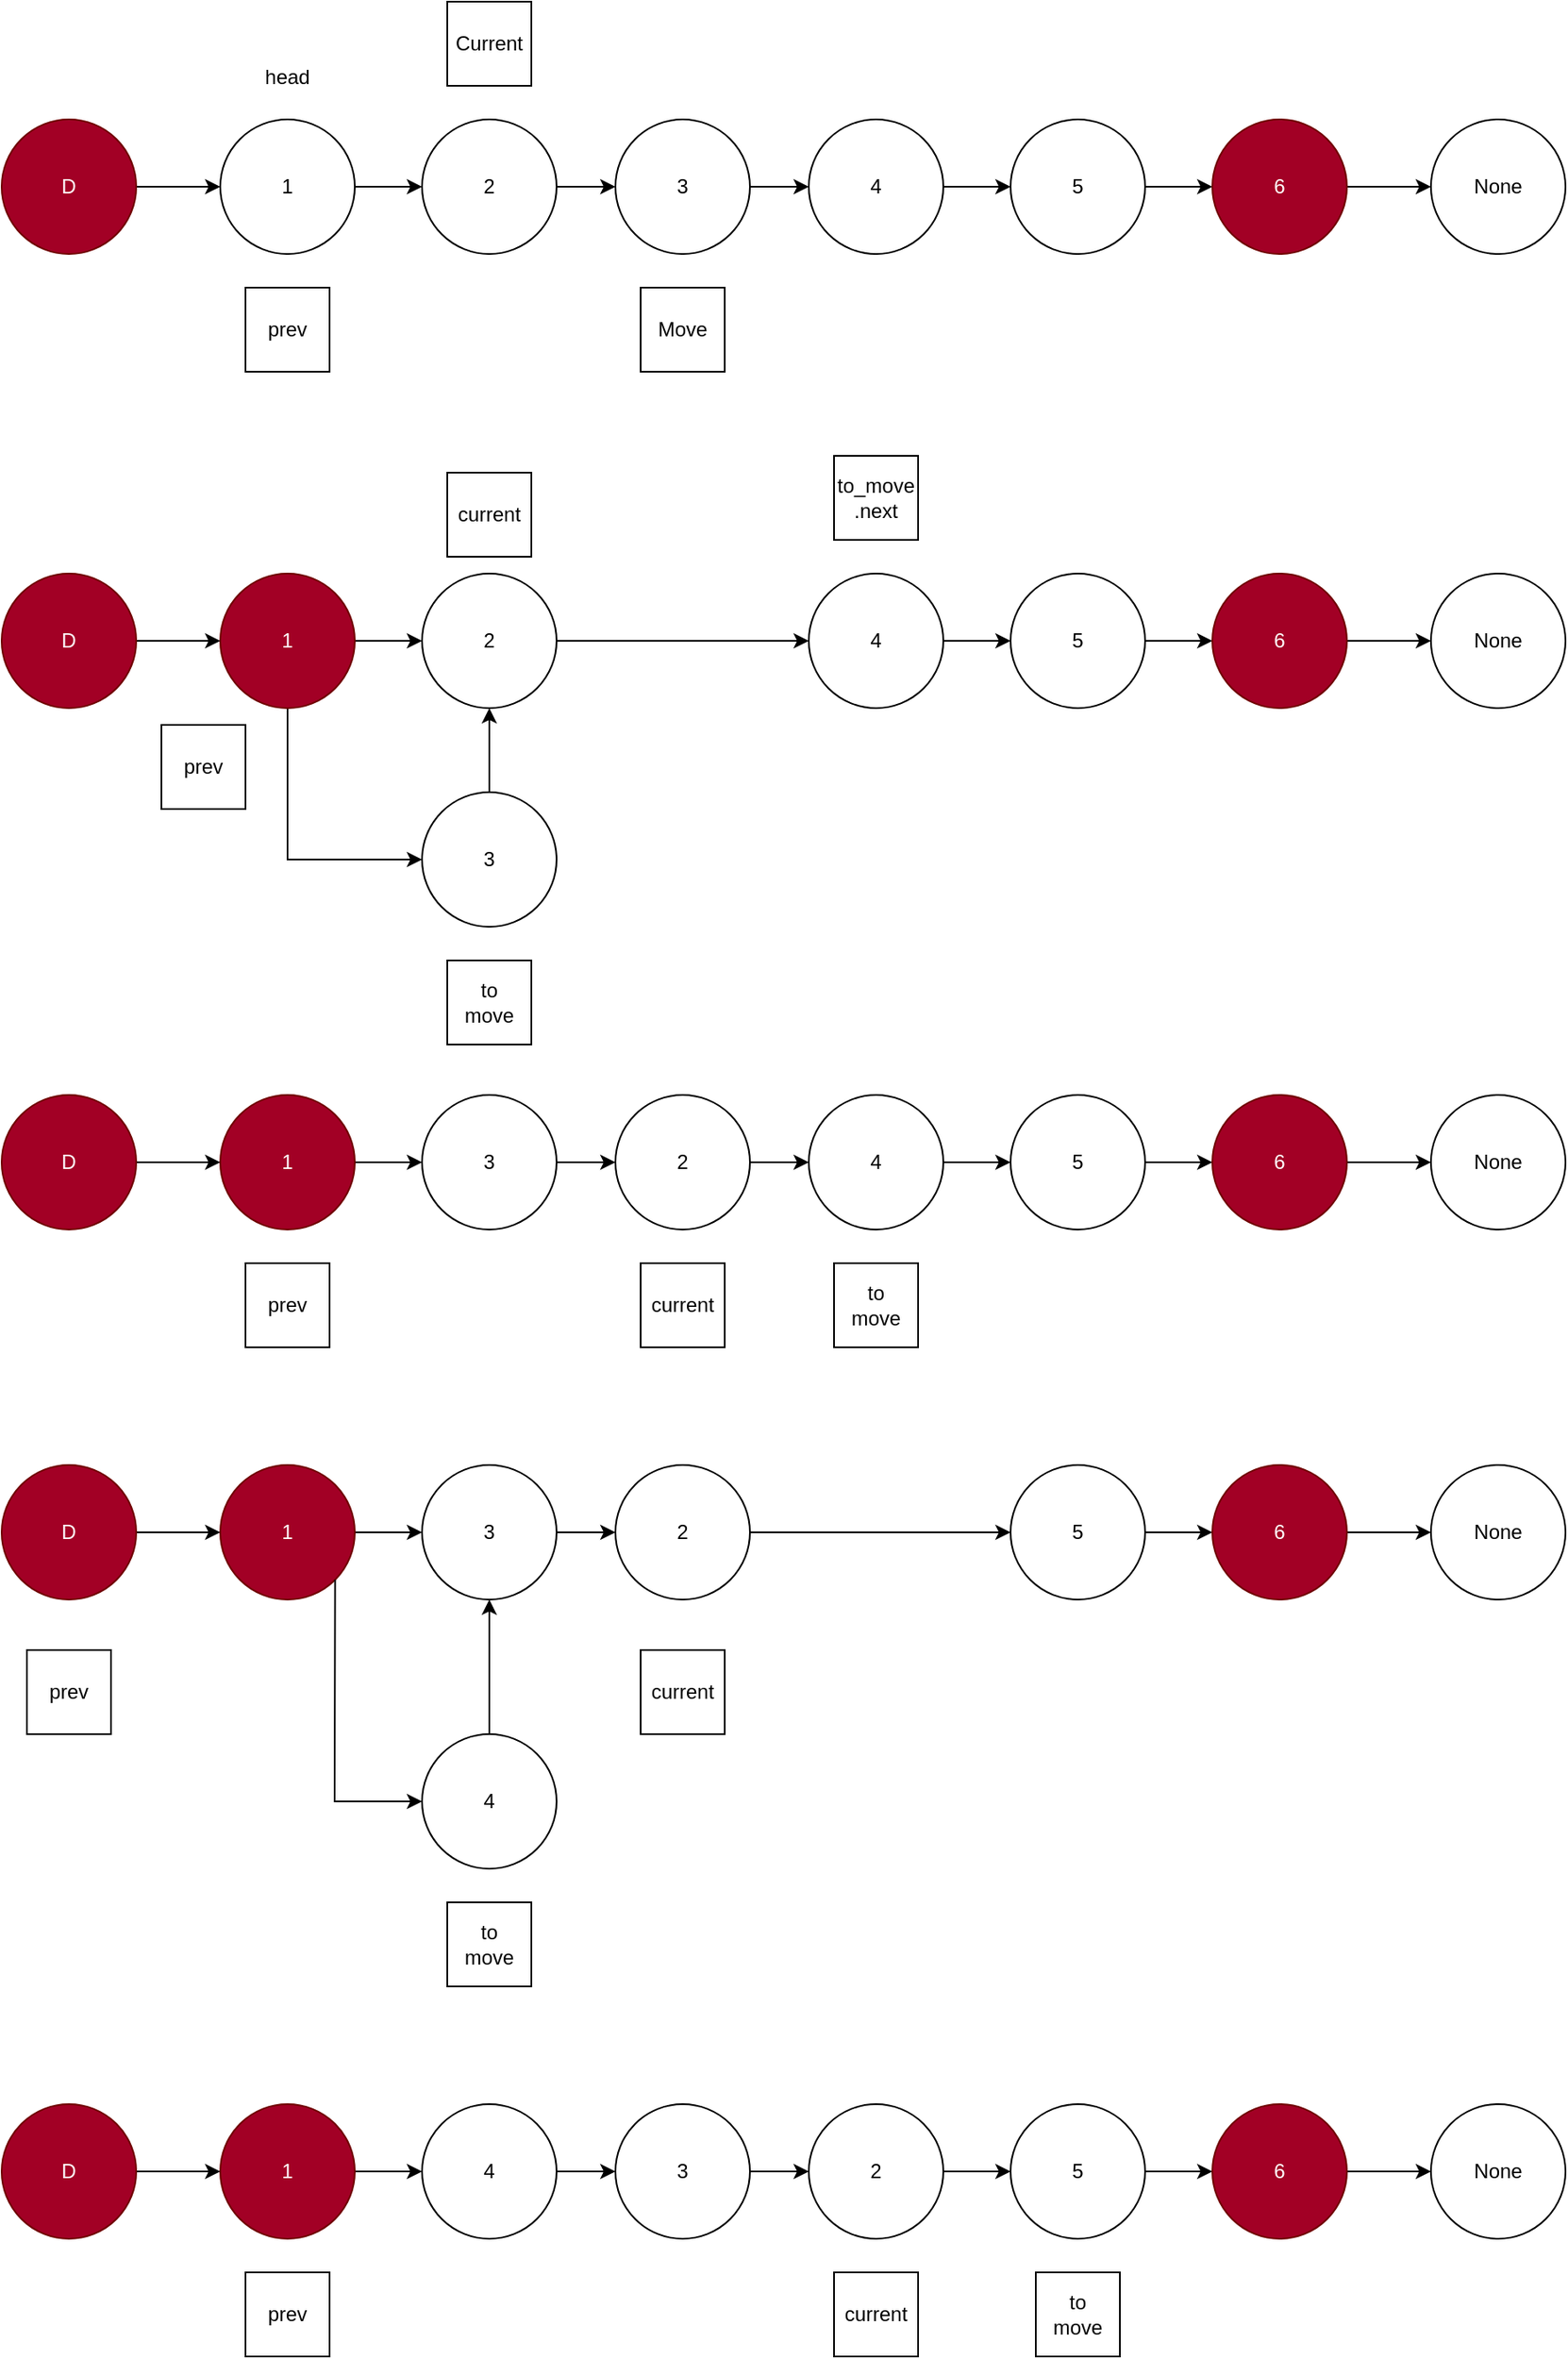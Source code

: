 <mxfile version="27.2.0" pages="2">
  <diagram name="Singly" id="jTiGhYKuX6iL9PoYHNnp">
    <mxGraphModel dx="1281" dy="527" grid="1" gridSize="10" guides="1" tooltips="1" connect="1" arrows="1" fold="1" page="1" pageScale="1" pageWidth="850" pageHeight="1100" math="0" shadow="0">
      <root>
        <mxCell id="0" />
        <mxCell id="1" parent="0" />
        <mxCell id="yDBzF0w7hM6A0DgJ1MUk-19" value="" style="edgeStyle=orthogonalEdgeStyle;rounded=0;orthogonalLoop=1;jettySize=auto;html=1;entryX=0;entryY=0.5;entryDx=0;entryDy=0;" parent="1" source="yDBzF0w7hM6A0DgJ1MUk-20" target="yDBzF0w7hM6A0DgJ1MUk-22" edge="1">
          <mxGeometry relative="1" as="geometry" />
        </mxCell>
        <mxCell id="yDBzF0w7hM6A0DgJ1MUk-20" value="1" style="ellipse;whiteSpace=wrap;html=1;aspect=fixed;" parent="1" vertex="1">
          <mxGeometry x="190" y="290" width="80" height="80" as="geometry" />
        </mxCell>
        <mxCell id="yDBzF0w7hM6A0DgJ1MUk-21" style="edgeStyle=orthogonalEdgeStyle;rounded=0;orthogonalLoop=1;jettySize=auto;html=1;entryX=0;entryY=0.5;entryDx=0;entryDy=0;" parent="1" source="yDBzF0w7hM6A0DgJ1MUk-22" target="yDBzF0w7hM6A0DgJ1MUk-24" edge="1">
          <mxGeometry relative="1" as="geometry" />
        </mxCell>
        <mxCell id="yDBzF0w7hM6A0DgJ1MUk-22" value="2" style="ellipse;whiteSpace=wrap;html=1;aspect=fixed;" parent="1" vertex="1">
          <mxGeometry x="310" y="290" width="80" height="80" as="geometry" />
        </mxCell>
        <mxCell id="yDBzF0w7hM6A0DgJ1MUk-23" style="edgeStyle=orthogonalEdgeStyle;rounded=0;orthogonalLoop=1;jettySize=auto;html=1;entryX=0;entryY=0.5;entryDx=0;entryDy=0;" parent="1" source="yDBzF0w7hM6A0DgJ1MUk-24" target="yDBzF0w7hM6A0DgJ1MUk-27" edge="1">
          <mxGeometry relative="1" as="geometry" />
        </mxCell>
        <mxCell id="yDBzF0w7hM6A0DgJ1MUk-24" value="3" style="ellipse;whiteSpace=wrap;html=1;aspect=fixed;" parent="1" vertex="1">
          <mxGeometry x="425" y="290" width="80" height="80" as="geometry" />
        </mxCell>
        <mxCell id="yDBzF0w7hM6A0DgJ1MUk-26" style="edgeStyle=orthogonalEdgeStyle;rounded=0;orthogonalLoop=1;jettySize=auto;html=1;entryX=0;entryY=0.5;entryDx=0;entryDy=0;" parent="1" source="yDBzF0w7hM6A0DgJ1MUk-27" target="yDBzF0w7hM6A0DgJ1MUk-30" edge="1">
          <mxGeometry relative="1" as="geometry" />
        </mxCell>
        <mxCell id="yDBzF0w7hM6A0DgJ1MUk-27" value="4" style="ellipse;whiteSpace=wrap;html=1;aspect=fixed;" parent="1" vertex="1">
          <mxGeometry x="540" y="290" width="80" height="80" as="geometry" />
        </mxCell>
        <mxCell id="yDBzF0w7hM6A0DgJ1MUk-29" style="edgeStyle=orthogonalEdgeStyle;rounded=0;orthogonalLoop=1;jettySize=auto;html=1;entryX=0;entryY=0.5;entryDx=0;entryDy=0;" parent="1" source="yDBzF0w7hM6A0DgJ1MUk-30" target="yDBzF0w7hM6A0DgJ1MUk-31" edge="1">
          <mxGeometry relative="1" as="geometry" />
        </mxCell>
        <mxCell id="yDBzF0w7hM6A0DgJ1MUk-30" value="5" style="ellipse;whiteSpace=wrap;html=1;aspect=fixed;" parent="1" vertex="1">
          <mxGeometry x="660" y="290" width="80" height="80" as="geometry" />
        </mxCell>
        <mxCell id="yDBzF0w7hM6A0DgJ1MUk-38" style="edgeStyle=orthogonalEdgeStyle;rounded=0;orthogonalLoop=1;jettySize=auto;html=1;" parent="1" source="yDBzF0w7hM6A0DgJ1MUk-31" target="yDBzF0w7hM6A0DgJ1MUk-37" edge="1">
          <mxGeometry relative="1" as="geometry" />
        </mxCell>
        <mxCell id="yDBzF0w7hM6A0DgJ1MUk-31" value="6" style="ellipse;whiteSpace=wrap;html=1;aspect=fixed;fillColor=#a20025;fontColor=#ffffff;strokeColor=#6F0000;" parent="1" vertex="1">
          <mxGeometry x="780" y="290" width="80" height="80" as="geometry" />
        </mxCell>
        <mxCell id="yDBzF0w7hM6A0DgJ1MUk-32" value="prev" style="rounded=0;whiteSpace=wrap;html=1;" parent="1" vertex="1">
          <mxGeometry x="205" y="390" width="50" height="50" as="geometry" />
        </mxCell>
        <mxCell id="yDBzF0w7hM6A0DgJ1MUk-37" value="None" style="ellipse;whiteSpace=wrap;html=1;aspect=fixed;" parent="1" vertex="1">
          <mxGeometry x="910" y="290" width="80" height="80" as="geometry" />
        </mxCell>
        <mxCell id="yDBzF0w7hM6A0DgJ1MUk-41" style="edgeStyle=orthogonalEdgeStyle;rounded=0;orthogonalLoop=1;jettySize=auto;html=1;" parent="1" source="yDBzF0w7hM6A0DgJ1MUk-40" target="yDBzF0w7hM6A0DgJ1MUk-20" edge="1">
          <mxGeometry relative="1" as="geometry" />
        </mxCell>
        <mxCell id="yDBzF0w7hM6A0DgJ1MUk-40" value="D" style="ellipse;whiteSpace=wrap;html=1;aspect=fixed;fillColor=#a20025;fontColor=#ffffff;strokeColor=#6F0000;" parent="1" vertex="1">
          <mxGeometry x="60" y="290" width="80" height="80" as="geometry" />
        </mxCell>
        <mxCell id="yDBzF0w7hM6A0DgJ1MUk-43" value="" style="edgeStyle=orthogonalEdgeStyle;rounded=0;orthogonalLoop=1;jettySize=auto;html=1;entryX=0;entryY=0.5;entryDx=0;entryDy=0;" parent="1" source="yDBzF0w7hM6A0DgJ1MUk-44" target="yDBzF0w7hM6A0DgJ1MUk-46" edge="1">
          <mxGeometry relative="1" as="geometry" />
        </mxCell>
        <mxCell id="yDBzF0w7hM6A0DgJ1MUk-177" style="edgeStyle=orthogonalEdgeStyle;rounded=0;orthogonalLoop=1;jettySize=auto;html=1;entryX=0;entryY=0.5;entryDx=0;entryDy=0;" parent="1" source="yDBzF0w7hM6A0DgJ1MUk-44" target="yDBzF0w7hM6A0DgJ1MUk-48" edge="1">
          <mxGeometry relative="1" as="geometry">
            <Array as="points">
              <mxPoint x="230" y="730" />
            </Array>
          </mxGeometry>
        </mxCell>
        <mxCell id="yDBzF0w7hM6A0DgJ1MUk-44" value="1" style="ellipse;whiteSpace=wrap;html=1;aspect=fixed;fillColor=#a20025;fontColor=#ffffff;strokeColor=#6F0000;" parent="1" vertex="1">
          <mxGeometry x="190" y="560" width="80" height="80" as="geometry" />
        </mxCell>
        <mxCell id="yDBzF0w7hM6A0DgJ1MUk-65" style="edgeStyle=orthogonalEdgeStyle;rounded=0;orthogonalLoop=1;jettySize=auto;html=1;" parent="1" source="yDBzF0w7hM6A0DgJ1MUk-46" target="yDBzF0w7hM6A0DgJ1MUk-50" edge="1">
          <mxGeometry relative="1" as="geometry" />
        </mxCell>
        <mxCell id="yDBzF0w7hM6A0DgJ1MUk-46" value="2" style="ellipse;whiteSpace=wrap;html=1;aspect=fixed;" parent="1" vertex="1">
          <mxGeometry x="310" y="560" width="80" height="80" as="geometry" />
        </mxCell>
        <mxCell id="yDBzF0w7hM6A0DgJ1MUk-48" value="3" style="ellipse;whiteSpace=wrap;html=1;aspect=fixed;" parent="1" vertex="1">
          <mxGeometry x="310" y="690" width="80" height="80" as="geometry" />
        </mxCell>
        <mxCell id="yDBzF0w7hM6A0DgJ1MUk-49" style="edgeStyle=orthogonalEdgeStyle;rounded=0;orthogonalLoop=1;jettySize=auto;html=1;entryX=0;entryY=0.5;entryDx=0;entryDy=0;" parent="1" source="yDBzF0w7hM6A0DgJ1MUk-50" target="yDBzF0w7hM6A0DgJ1MUk-52" edge="1">
          <mxGeometry relative="1" as="geometry" />
        </mxCell>
        <mxCell id="yDBzF0w7hM6A0DgJ1MUk-50" value="4" style="ellipse;whiteSpace=wrap;html=1;aspect=fixed;" parent="1" vertex="1">
          <mxGeometry x="540" y="560" width="80" height="80" as="geometry" />
        </mxCell>
        <mxCell id="yDBzF0w7hM6A0DgJ1MUk-51" style="edgeStyle=orthogonalEdgeStyle;rounded=0;orthogonalLoop=1;jettySize=auto;html=1;entryX=0;entryY=0.5;entryDx=0;entryDy=0;" parent="1" source="yDBzF0w7hM6A0DgJ1MUk-52" target="yDBzF0w7hM6A0DgJ1MUk-54" edge="1">
          <mxGeometry relative="1" as="geometry" />
        </mxCell>
        <mxCell id="yDBzF0w7hM6A0DgJ1MUk-52" value="5" style="ellipse;whiteSpace=wrap;html=1;aspect=fixed;" parent="1" vertex="1">
          <mxGeometry x="660" y="560" width="80" height="80" as="geometry" />
        </mxCell>
        <mxCell id="yDBzF0w7hM6A0DgJ1MUk-53" style="edgeStyle=orthogonalEdgeStyle;rounded=0;orthogonalLoop=1;jettySize=auto;html=1;" parent="1" source="yDBzF0w7hM6A0DgJ1MUk-54" target="yDBzF0w7hM6A0DgJ1MUk-60" edge="1">
          <mxGeometry relative="1" as="geometry" />
        </mxCell>
        <mxCell id="yDBzF0w7hM6A0DgJ1MUk-54" value="6" style="ellipse;whiteSpace=wrap;html=1;aspect=fixed;fillColor=#a20025;fontColor=#ffffff;strokeColor=#6F0000;" parent="1" vertex="1">
          <mxGeometry x="780" y="560" width="80" height="80" as="geometry" />
        </mxCell>
        <mxCell id="yDBzF0w7hM6A0DgJ1MUk-55" value="prev" style="rounded=0;whiteSpace=wrap;html=1;" parent="1" vertex="1">
          <mxGeometry x="155" y="650" width="50" height="50" as="geometry" />
        </mxCell>
        <mxCell id="yDBzF0w7hM6A0DgJ1MUk-56" value="current" style="rounded=0;whiteSpace=wrap;html=1;" parent="1" vertex="1">
          <mxGeometry x="325" y="500" width="50" height="50" as="geometry" />
        </mxCell>
        <mxCell id="yDBzF0w7hM6A0DgJ1MUk-57" value="to&lt;br&gt;move" style="rounded=0;whiteSpace=wrap;html=1;" parent="1" vertex="1">
          <mxGeometry x="325" y="790" width="50" height="50" as="geometry" />
        </mxCell>
        <mxCell id="yDBzF0w7hM6A0DgJ1MUk-60" value="None" style="ellipse;whiteSpace=wrap;html=1;aspect=fixed;" parent="1" vertex="1">
          <mxGeometry x="910" y="560" width="80" height="80" as="geometry" />
        </mxCell>
        <mxCell id="yDBzF0w7hM6A0DgJ1MUk-62" style="edgeStyle=orthogonalEdgeStyle;rounded=0;orthogonalLoop=1;jettySize=auto;html=1;" parent="1" source="yDBzF0w7hM6A0DgJ1MUk-63" target="yDBzF0w7hM6A0DgJ1MUk-44" edge="1">
          <mxGeometry relative="1" as="geometry" />
        </mxCell>
        <mxCell id="yDBzF0w7hM6A0DgJ1MUk-63" value="D" style="ellipse;whiteSpace=wrap;html=1;aspect=fixed;fillColor=#a20025;fontColor=#ffffff;strokeColor=#6F0000;" parent="1" vertex="1">
          <mxGeometry x="60" y="560" width="80" height="80" as="geometry" />
        </mxCell>
        <mxCell id="yDBzF0w7hM6A0DgJ1MUk-66" value="" style="endArrow=classic;html=1;rounded=0;exitX=0.5;exitY=0;exitDx=0;exitDy=0;entryX=0.5;entryY=1;entryDx=0;entryDy=0;" parent="1" source="yDBzF0w7hM6A0DgJ1MUk-48" target="yDBzF0w7hM6A0DgJ1MUk-46" edge="1">
          <mxGeometry width="50" height="50" relative="1" as="geometry">
            <mxPoint x="450" y="630" as="sourcePoint" />
            <mxPoint x="500" y="580" as="targetPoint" />
          </mxGeometry>
        </mxCell>
        <mxCell id="yDBzF0w7hM6A0DgJ1MUk-88" value="" style="edgeStyle=orthogonalEdgeStyle;rounded=0;orthogonalLoop=1;jettySize=auto;html=1;entryX=0;entryY=0.5;entryDx=0;entryDy=0;" parent="1" source="yDBzF0w7hM6A0DgJ1MUk-89" target="yDBzF0w7hM6A0DgJ1MUk-91" edge="1">
          <mxGeometry relative="1" as="geometry" />
        </mxCell>
        <mxCell id="yDBzF0w7hM6A0DgJ1MUk-89" value="1" style="ellipse;whiteSpace=wrap;html=1;aspect=fixed;fillColor=#a20025;fontColor=#ffffff;strokeColor=#6F0000;" parent="1" vertex="1">
          <mxGeometry x="190" y="870" width="80" height="80" as="geometry" />
        </mxCell>
        <mxCell id="yDBzF0w7hM6A0DgJ1MUk-90" style="edgeStyle=orthogonalEdgeStyle;rounded=0;orthogonalLoop=1;jettySize=auto;html=1;entryX=0;entryY=0.5;entryDx=0;entryDy=0;" parent="1" source="yDBzF0w7hM6A0DgJ1MUk-91" target="yDBzF0w7hM6A0DgJ1MUk-93" edge="1">
          <mxGeometry relative="1" as="geometry" />
        </mxCell>
        <mxCell id="yDBzF0w7hM6A0DgJ1MUk-91" value="3" style="ellipse;whiteSpace=wrap;html=1;aspect=fixed;" parent="1" vertex="1">
          <mxGeometry x="310" y="870" width="80" height="80" as="geometry" />
        </mxCell>
        <mxCell id="yDBzF0w7hM6A0DgJ1MUk-92" style="edgeStyle=orthogonalEdgeStyle;rounded=0;orthogonalLoop=1;jettySize=auto;html=1;entryX=0;entryY=0.5;entryDx=0;entryDy=0;" parent="1" source="yDBzF0w7hM6A0DgJ1MUk-93" target="yDBzF0w7hM6A0DgJ1MUk-95" edge="1">
          <mxGeometry relative="1" as="geometry" />
        </mxCell>
        <mxCell id="yDBzF0w7hM6A0DgJ1MUk-93" value="2" style="ellipse;whiteSpace=wrap;html=1;aspect=fixed;" parent="1" vertex="1">
          <mxGeometry x="425" y="870" width="80" height="80" as="geometry" />
        </mxCell>
        <mxCell id="yDBzF0w7hM6A0DgJ1MUk-94" style="edgeStyle=orthogonalEdgeStyle;rounded=0;orthogonalLoop=1;jettySize=auto;html=1;entryX=0;entryY=0.5;entryDx=0;entryDy=0;" parent="1" source="yDBzF0w7hM6A0DgJ1MUk-95" target="yDBzF0w7hM6A0DgJ1MUk-97" edge="1">
          <mxGeometry relative="1" as="geometry" />
        </mxCell>
        <mxCell id="yDBzF0w7hM6A0DgJ1MUk-95" value="4" style="ellipse;whiteSpace=wrap;html=1;aspect=fixed;" parent="1" vertex="1">
          <mxGeometry x="540" y="870" width="80" height="80" as="geometry" />
        </mxCell>
        <mxCell id="yDBzF0w7hM6A0DgJ1MUk-96" style="edgeStyle=orthogonalEdgeStyle;rounded=0;orthogonalLoop=1;jettySize=auto;html=1;entryX=0;entryY=0.5;entryDx=0;entryDy=0;" parent="1" source="yDBzF0w7hM6A0DgJ1MUk-97" target="yDBzF0w7hM6A0DgJ1MUk-99" edge="1">
          <mxGeometry relative="1" as="geometry" />
        </mxCell>
        <mxCell id="yDBzF0w7hM6A0DgJ1MUk-97" value="5" style="ellipse;whiteSpace=wrap;html=1;aspect=fixed;" parent="1" vertex="1">
          <mxGeometry x="660" y="870" width="80" height="80" as="geometry" />
        </mxCell>
        <mxCell id="yDBzF0w7hM6A0DgJ1MUk-98" style="edgeStyle=orthogonalEdgeStyle;rounded=0;orthogonalLoop=1;jettySize=auto;html=1;" parent="1" source="yDBzF0w7hM6A0DgJ1MUk-99" target="yDBzF0w7hM6A0DgJ1MUk-105" edge="1">
          <mxGeometry relative="1" as="geometry" />
        </mxCell>
        <mxCell id="yDBzF0w7hM6A0DgJ1MUk-99" value="6" style="ellipse;whiteSpace=wrap;html=1;aspect=fixed;fillColor=#a20025;fontColor=#ffffff;strokeColor=#6F0000;" parent="1" vertex="1">
          <mxGeometry x="780" y="870" width="80" height="80" as="geometry" />
        </mxCell>
        <mxCell id="yDBzF0w7hM6A0DgJ1MUk-100" value="prev" style="rounded=0;whiteSpace=wrap;html=1;" parent="1" vertex="1">
          <mxGeometry x="205" y="970" width="50" height="50" as="geometry" />
        </mxCell>
        <mxCell id="yDBzF0w7hM6A0DgJ1MUk-101" value="current" style="rounded=0;whiteSpace=wrap;html=1;" parent="1" vertex="1">
          <mxGeometry x="440" y="970" width="50" height="50" as="geometry" />
        </mxCell>
        <mxCell id="yDBzF0w7hM6A0DgJ1MUk-103" value="to&lt;br&gt;move" style="rounded=0;whiteSpace=wrap;html=1;" parent="1" vertex="1">
          <mxGeometry x="555" y="970" width="50" height="50" as="geometry" />
        </mxCell>
        <mxCell id="yDBzF0w7hM6A0DgJ1MUk-105" value="None" style="ellipse;whiteSpace=wrap;html=1;aspect=fixed;" parent="1" vertex="1">
          <mxGeometry x="910" y="870" width="80" height="80" as="geometry" />
        </mxCell>
        <mxCell id="yDBzF0w7hM6A0DgJ1MUk-107" style="edgeStyle=orthogonalEdgeStyle;rounded=0;orthogonalLoop=1;jettySize=auto;html=1;" parent="1" source="yDBzF0w7hM6A0DgJ1MUk-108" target="yDBzF0w7hM6A0DgJ1MUk-89" edge="1">
          <mxGeometry relative="1" as="geometry" />
        </mxCell>
        <mxCell id="yDBzF0w7hM6A0DgJ1MUk-108" value="D" style="ellipse;whiteSpace=wrap;html=1;aspect=fixed;fillColor=#a20025;fontColor=#ffffff;strokeColor=#6F0000;" parent="1" vertex="1">
          <mxGeometry x="60" y="870" width="80" height="80" as="geometry" />
        </mxCell>
        <mxCell id="yDBzF0w7hM6A0DgJ1MUk-130" value="" style="edgeStyle=orthogonalEdgeStyle;rounded=0;orthogonalLoop=1;jettySize=auto;html=1;entryX=0;entryY=0.5;entryDx=0;entryDy=0;" parent="1" source="yDBzF0w7hM6A0DgJ1MUk-131" target="yDBzF0w7hM6A0DgJ1MUk-133" edge="1">
          <mxGeometry relative="1" as="geometry" />
        </mxCell>
        <mxCell id="yDBzF0w7hM6A0DgJ1MUk-131" value="1" style="ellipse;whiteSpace=wrap;html=1;aspect=fixed;fillColor=#a20025;fontColor=#ffffff;strokeColor=#6F0000;" parent="1" vertex="1">
          <mxGeometry x="190" y="1090" width="80" height="80" as="geometry" />
        </mxCell>
        <mxCell id="yDBzF0w7hM6A0DgJ1MUk-132" style="edgeStyle=orthogonalEdgeStyle;rounded=0;orthogonalLoop=1;jettySize=auto;html=1;entryX=0;entryY=0.5;entryDx=0;entryDy=0;" parent="1" source="yDBzF0w7hM6A0DgJ1MUk-133" target="yDBzF0w7hM6A0DgJ1MUk-135" edge="1">
          <mxGeometry relative="1" as="geometry" />
        </mxCell>
        <mxCell id="yDBzF0w7hM6A0DgJ1MUk-133" value="3" style="ellipse;whiteSpace=wrap;html=1;aspect=fixed;" parent="1" vertex="1">
          <mxGeometry x="310" y="1090" width="80" height="80" as="geometry" />
        </mxCell>
        <mxCell id="yDBzF0w7hM6A0DgJ1MUk-153" style="edgeStyle=orthogonalEdgeStyle;rounded=0;orthogonalLoop=1;jettySize=auto;html=1;" parent="1" source="yDBzF0w7hM6A0DgJ1MUk-135" target="yDBzF0w7hM6A0DgJ1MUk-139" edge="1">
          <mxGeometry relative="1" as="geometry" />
        </mxCell>
        <mxCell id="yDBzF0w7hM6A0DgJ1MUk-135" value="2" style="ellipse;whiteSpace=wrap;html=1;aspect=fixed;" parent="1" vertex="1">
          <mxGeometry x="425" y="1090" width="80" height="80" as="geometry" />
        </mxCell>
        <mxCell id="yDBzF0w7hM6A0DgJ1MUk-151" style="edgeStyle=orthogonalEdgeStyle;rounded=0;orthogonalLoop=1;jettySize=auto;html=1;" parent="1" source="yDBzF0w7hM6A0DgJ1MUk-137" target="yDBzF0w7hM6A0DgJ1MUk-133" edge="1">
          <mxGeometry relative="1" as="geometry" />
        </mxCell>
        <mxCell id="yDBzF0w7hM6A0DgJ1MUk-137" value="4" style="ellipse;whiteSpace=wrap;html=1;aspect=fixed;" parent="1" vertex="1">
          <mxGeometry x="310" y="1250" width="80" height="80" as="geometry" />
        </mxCell>
        <mxCell id="yDBzF0w7hM6A0DgJ1MUk-138" style="edgeStyle=orthogonalEdgeStyle;rounded=0;orthogonalLoop=1;jettySize=auto;html=1;entryX=0;entryY=0.5;entryDx=0;entryDy=0;" parent="1" source="yDBzF0w7hM6A0DgJ1MUk-139" target="yDBzF0w7hM6A0DgJ1MUk-141" edge="1">
          <mxGeometry relative="1" as="geometry" />
        </mxCell>
        <mxCell id="yDBzF0w7hM6A0DgJ1MUk-139" value="5" style="ellipse;whiteSpace=wrap;html=1;aspect=fixed;" parent="1" vertex="1">
          <mxGeometry x="660" y="1090" width="80" height="80" as="geometry" />
        </mxCell>
        <mxCell id="yDBzF0w7hM6A0DgJ1MUk-140" style="edgeStyle=orthogonalEdgeStyle;rounded=0;orthogonalLoop=1;jettySize=auto;html=1;" parent="1" source="yDBzF0w7hM6A0DgJ1MUk-141" target="yDBzF0w7hM6A0DgJ1MUk-146" edge="1">
          <mxGeometry relative="1" as="geometry" />
        </mxCell>
        <mxCell id="yDBzF0w7hM6A0DgJ1MUk-141" value="6" style="ellipse;whiteSpace=wrap;html=1;aspect=fixed;fillColor=#a20025;fontColor=#ffffff;strokeColor=#6F0000;" parent="1" vertex="1">
          <mxGeometry x="780" y="1090" width="80" height="80" as="geometry" />
        </mxCell>
        <mxCell id="yDBzF0w7hM6A0DgJ1MUk-142" value="prev" style="rounded=0;whiteSpace=wrap;html=1;" parent="1" vertex="1">
          <mxGeometry x="75" y="1200" width="50" height="50" as="geometry" />
        </mxCell>
        <mxCell id="yDBzF0w7hM6A0DgJ1MUk-143" value="current" style="rounded=0;whiteSpace=wrap;html=1;" parent="1" vertex="1">
          <mxGeometry x="440" y="1200" width="50" height="50" as="geometry" />
        </mxCell>
        <mxCell id="yDBzF0w7hM6A0DgJ1MUk-144" value="to&lt;br&gt;move" style="rounded=0;whiteSpace=wrap;html=1;" parent="1" vertex="1">
          <mxGeometry x="325" y="1350" width="50" height="50" as="geometry" />
        </mxCell>
        <mxCell id="yDBzF0w7hM6A0DgJ1MUk-146" value="None" style="ellipse;whiteSpace=wrap;html=1;aspect=fixed;" parent="1" vertex="1">
          <mxGeometry x="910" y="1090" width="80" height="80" as="geometry" />
        </mxCell>
        <mxCell id="yDBzF0w7hM6A0DgJ1MUk-148" style="edgeStyle=orthogonalEdgeStyle;rounded=0;orthogonalLoop=1;jettySize=auto;html=1;" parent="1" source="yDBzF0w7hM6A0DgJ1MUk-149" target="yDBzF0w7hM6A0DgJ1MUk-131" edge="1">
          <mxGeometry relative="1" as="geometry" />
        </mxCell>
        <mxCell id="yDBzF0w7hM6A0DgJ1MUk-149" value="D" style="ellipse;whiteSpace=wrap;html=1;aspect=fixed;fillColor=#a20025;fontColor=#ffffff;strokeColor=#6F0000;" parent="1" vertex="1">
          <mxGeometry x="60" y="1090" width="80" height="80" as="geometry" />
        </mxCell>
        <mxCell id="yDBzF0w7hM6A0DgJ1MUk-152" value="" style="endArrow=classic;html=1;rounded=0;exitX=1;exitY=1;exitDx=0;exitDy=0;entryX=0;entryY=0.5;entryDx=0;entryDy=0;" parent="1" source="yDBzF0w7hM6A0DgJ1MUk-131" target="yDBzF0w7hM6A0DgJ1MUk-137" edge="1">
          <mxGeometry width="50" height="50" relative="1" as="geometry">
            <mxPoint x="630" y="1140" as="sourcePoint" />
            <mxPoint x="680" y="1090" as="targetPoint" />
            <Array as="points">
              <mxPoint x="258" y="1290" />
            </Array>
          </mxGeometry>
        </mxCell>
        <mxCell id="yDBzF0w7hM6A0DgJ1MUk-154" value="" style="edgeStyle=orthogonalEdgeStyle;rounded=0;orthogonalLoop=1;jettySize=auto;html=1;entryX=0;entryY=0.5;entryDx=0;entryDy=0;" parent="1" source="yDBzF0w7hM6A0DgJ1MUk-155" target="yDBzF0w7hM6A0DgJ1MUk-157" edge="1">
          <mxGeometry relative="1" as="geometry" />
        </mxCell>
        <mxCell id="yDBzF0w7hM6A0DgJ1MUk-155" value="1" style="ellipse;whiteSpace=wrap;html=1;aspect=fixed;fillColor=#a20025;fontColor=#ffffff;strokeColor=#6F0000;" parent="1" vertex="1">
          <mxGeometry x="190" y="1470" width="80" height="80" as="geometry" />
        </mxCell>
        <mxCell id="yDBzF0w7hM6A0DgJ1MUk-156" style="edgeStyle=orthogonalEdgeStyle;rounded=0;orthogonalLoop=1;jettySize=auto;html=1;entryX=0;entryY=0.5;entryDx=0;entryDy=0;" parent="1" source="yDBzF0w7hM6A0DgJ1MUk-157" target="yDBzF0w7hM6A0DgJ1MUk-159" edge="1">
          <mxGeometry relative="1" as="geometry" />
        </mxCell>
        <mxCell id="yDBzF0w7hM6A0DgJ1MUk-157" value="4" style="ellipse;whiteSpace=wrap;html=1;aspect=fixed;" parent="1" vertex="1">
          <mxGeometry x="310" y="1470" width="80" height="80" as="geometry" />
        </mxCell>
        <mxCell id="yDBzF0w7hM6A0DgJ1MUk-158" style="edgeStyle=orthogonalEdgeStyle;rounded=0;orthogonalLoop=1;jettySize=auto;html=1;entryX=0;entryY=0.5;entryDx=0;entryDy=0;" parent="1" source="yDBzF0w7hM6A0DgJ1MUk-159" target="yDBzF0w7hM6A0DgJ1MUk-161" edge="1">
          <mxGeometry relative="1" as="geometry" />
        </mxCell>
        <mxCell id="yDBzF0w7hM6A0DgJ1MUk-159" value="3" style="ellipse;whiteSpace=wrap;html=1;aspect=fixed;" parent="1" vertex="1">
          <mxGeometry x="425" y="1470" width="80" height="80" as="geometry" />
        </mxCell>
        <mxCell id="yDBzF0w7hM6A0DgJ1MUk-160" style="edgeStyle=orthogonalEdgeStyle;rounded=0;orthogonalLoop=1;jettySize=auto;html=1;entryX=0;entryY=0.5;entryDx=0;entryDy=0;" parent="1" source="yDBzF0w7hM6A0DgJ1MUk-161" target="yDBzF0w7hM6A0DgJ1MUk-163" edge="1">
          <mxGeometry relative="1" as="geometry" />
        </mxCell>
        <mxCell id="yDBzF0w7hM6A0DgJ1MUk-161" value="2" style="ellipse;whiteSpace=wrap;html=1;aspect=fixed;" parent="1" vertex="1">
          <mxGeometry x="540" y="1470" width="80" height="80" as="geometry" />
        </mxCell>
        <mxCell id="yDBzF0w7hM6A0DgJ1MUk-162" style="edgeStyle=orthogonalEdgeStyle;rounded=0;orthogonalLoop=1;jettySize=auto;html=1;entryX=0;entryY=0.5;entryDx=0;entryDy=0;" parent="1" source="yDBzF0w7hM6A0DgJ1MUk-163" target="yDBzF0w7hM6A0DgJ1MUk-165" edge="1">
          <mxGeometry relative="1" as="geometry" />
        </mxCell>
        <mxCell id="yDBzF0w7hM6A0DgJ1MUk-163" value="5" style="ellipse;whiteSpace=wrap;html=1;aspect=fixed;" parent="1" vertex="1">
          <mxGeometry x="660" y="1470" width="80" height="80" as="geometry" />
        </mxCell>
        <mxCell id="yDBzF0w7hM6A0DgJ1MUk-164" style="edgeStyle=orthogonalEdgeStyle;rounded=0;orthogonalLoop=1;jettySize=auto;html=1;" parent="1" source="yDBzF0w7hM6A0DgJ1MUk-165" target="yDBzF0w7hM6A0DgJ1MUk-170" edge="1">
          <mxGeometry relative="1" as="geometry" />
        </mxCell>
        <mxCell id="yDBzF0w7hM6A0DgJ1MUk-165" value="6" style="ellipse;whiteSpace=wrap;html=1;aspect=fixed;fillColor=#a20025;fontColor=#ffffff;strokeColor=#6F0000;" parent="1" vertex="1">
          <mxGeometry x="780" y="1470" width="80" height="80" as="geometry" />
        </mxCell>
        <mxCell id="yDBzF0w7hM6A0DgJ1MUk-166" value="prev" style="rounded=0;whiteSpace=wrap;html=1;" parent="1" vertex="1">
          <mxGeometry x="205" y="1570" width="50" height="50" as="geometry" />
        </mxCell>
        <mxCell id="yDBzF0w7hM6A0DgJ1MUk-167" value="current" style="rounded=0;whiteSpace=wrap;html=1;" parent="1" vertex="1">
          <mxGeometry x="555" y="1570" width="50" height="50" as="geometry" />
        </mxCell>
        <mxCell id="yDBzF0w7hM6A0DgJ1MUk-168" value="to&lt;br&gt;move" style="rounded=0;whiteSpace=wrap;html=1;" parent="1" vertex="1">
          <mxGeometry x="675" y="1570" width="50" height="50" as="geometry" />
        </mxCell>
        <mxCell id="yDBzF0w7hM6A0DgJ1MUk-170" value="None" style="ellipse;whiteSpace=wrap;html=1;aspect=fixed;" parent="1" vertex="1">
          <mxGeometry x="910" y="1470" width="80" height="80" as="geometry" />
        </mxCell>
        <mxCell id="yDBzF0w7hM6A0DgJ1MUk-172" style="edgeStyle=orthogonalEdgeStyle;rounded=0;orthogonalLoop=1;jettySize=auto;html=1;" parent="1" source="yDBzF0w7hM6A0DgJ1MUk-173" target="yDBzF0w7hM6A0DgJ1MUk-155" edge="1">
          <mxGeometry relative="1" as="geometry" />
        </mxCell>
        <mxCell id="yDBzF0w7hM6A0DgJ1MUk-173" value="D" style="ellipse;whiteSpace=wrap;html=1;aspect=fixed;fillColor=#a20025;fontColor=#ffffff;strokeColor=#6F0000;" parent="1" vertex="1">
          <mxGeometry x="60" y="1470" width="80" height="80" as="geometry" />
        </mxCell>
        <mxCell id="yDBzF0w7hM6A0DgJ1MUk-181" value="head" style="text;html=1;align=center;verticalAlign=middle;whiteSpace=wrap;rounded=0;" parent="1" vertex="1">
          <mxGeometry x="200" y="250" width="60" height="30" as="geometry" />
        </mxCell>
        <mxCell id="AFDFajlefnu-A4AqRoKw-2" value="Current" style="rounded=0;whiteSpace=wrap;html=1;" parent="1" vertex="1">
          <mxGeometry x="325" y="220" width="50" height="50" as="geometry" />
        </mxCell>
        <mxCell id="AFDFajlefnu-A4AqRoKw-3" value="Move" style="rounded=0;whiteSpace=wrap;html=1;" parent="1" vertex="1">
          <mxGeometry x="440" y="390" width="50" height="50" as="geometry" />
        </mxCell>
        <mxCell id="AFDFajlefnu-A4AqRoKw-4" value="to_move&lt;br&gt;.next" style="rounded=0;whiteSpace=wrap;html=1;" parent="1" vertex="1">
          <mxGeometry x="555" y="490" width="50" height="50" as="geometry" />
        </mxCell>
      </root>
    </mxGraphModel>
  </diagram>
  <diagram id="dTQUKsj0hDTSQQa9JL9x" name="DoubleLL">
    <mxGraphModel dx="1718" dy="439" grid="1" gridSize="10" guides="1" tooltips="1" connect="1" arrows="1" fold="1" page="1" pageScale="1" pageWidth="850" pageHeight="1100" math="0" shadow="0">
      <root>
        <mxCell id="0" />
        <mxCell id="1" parent="0" />
        <mxCell id="iwvavYF3wBm5tSGnuBTQ-188" value="" style="rounded=0;whiteSpace=wrap;html=1;" vertex="1" parent="1">
          <mxGeometry x="-35" y="1120" width="1010" height="1550" as="geometry" />
        </mxCell>
        <mxCell id="iwvavYF3wBm5tSGnuBTQ-70" value="" style="rounded=0;whiteSpace=wrap;html=1;" vertex="1" parent="1">
          <mxGeometry x="-40" y="330" width="1010" height="670" as="geometry" />
        </mxCell>
        <mxCell id="iwvavYF3wBm5tSGnuBTQ-1" value="" style="edgeStyle=orthogonalEdgeStyle;rounded=0;orthogonalLoop=1;jettySize=auto;html=1;entryX=0;entryY=0.5;entryDx=0;entryDy=0;" edge="1" parent="1" source="iwvavYF3wBm5tSGnuBTQ-2" target="iwvavYF3wBm5tSGnuBTQ-4">
          <mxGeometry relative="1" as="geometry" />
        </mxCell>
        <mxCell id="iwvavYF3wBm5tSGnuBTQ-2" value="1" style="ellipse;whiteSpace=wrap;html=1;aspect=fixed;" vertex="1" parent="1">
          <mxGeometry x="130" y="150" width="80" height="80" as="geometry" />
        </mxCell>
        <mxCell id="iwvavYF3wBm5tSGnuBTQ-3" style="edgeStyle=orthogonalEdgeStyle;rounded=0;orthogonalLoop=1;jettySize=auto;html=1;entryX=0;entryY=0.5;entryDx=0;entryDy=0;" edge="1" parent="1" source="iwvavYF3wBm5tSGnuBTQ-4" target="iwvavYF3wBm5tSGnuBTQ-6">
          <mxGeometry relative="1" as="geometry" />
        </mxCell>
        <mxCell id="iwvavYF3wBm5tSGnuBTQ-4" value="2" style="ellipse;whiteSpace=wrap;html=1;aspect=fixed;fillColor=#1ba1e2;fontColor=#ffffff;strokeColor=#006EAF;" vertex="1" parent="1">
          <mxGeometry x="250" y="150" width="80" height="80" as="geometry" />
        </mxCell>
        <mxCell id="iwvavYF3wBm5tSGnuBTQ-5" style="edgeStyle=orthogonalEdgeStyle;rounded=0;orthogonalLoop=1;jettySize=auto;html=1;entryX=0;entryY=0.5;entryDx=0;entryDy=0;" edge="1" parent="1" source="iwvavYF3wBm5tSGnuBTQ-6" target="iwvavYF3wBm5tSGnuBTQ-8">
          <mxGeometry relative="1" as="geometry" />
        </mxCell>
        <mxCell id="iwvavYF3wBm5tSGnuBTQ-6" value="3" style="ellipse;whiteSpace=wrap;html=1;aspect=fixed;" vertex="1" parent="1">
          <mxGeometry x="365" y="150" width="80" height="80" as="geometry" />
        </mxCell>
        <mxCell id="iwvavYF3wBm5tSGnuBTQ-7" style="edgeStyle=orthogonalEdgeStyle;rounded=0;orthogonalLoop=1;jettySize=auto;html=1;entryX=0;entryY=0.5;entryDx=0;entryDy=0;" edge="1" parent="1" source="iwvavYF3wBm5tSGnuBTQ-8" target="iwvavYF3wBm5tSGnuBTQ-10">
          <mxGeometry relative="1" as="geometry" />
        </mxCell>
        <mxCell id="iwvavYF3wBm5tSGnuBTQ-8" value="4" style="ellipse;whiteSpace=wrap;html=1;aspect=fixed;" vertex="1" parent="1">
          <mxGeometry x="480" y="150" width="80" height="80" as="geometry" />
        </mxCell>
        <mxCell id="iwvavYF3wBm5tSGnuBTQ-9" style="edgeStyle=orthogonalEdgeStyle;rounded=0;orthogonalLoop=1;jettySize=auto;html=1;entryX=0;entryY=0.5;entryDx=0;entryDy=0;" edge="1" parent="1" source="iwvavYF3wBm5tSGnuBTQ-10" target="iwvavYF3wBm5tSGnuBTQ-12">
          <mxGeometry relative="1" as="geometry" />
        </mxCell>
        <mxCell id="iwvavYF3wBm5tSGnuBTQ-10" value="5" style="ellipse;whiteSpace=wrap;html=1;aspect=fixed;fillColor=#1ba1e2;fontColor=#ffffff;strokeColor=#006EAF;" vertex="1" parent="1">
          <mxGeometry x="600" y="150" width="80" height="80" as="geometry" />
        </mxCell>
        <mxCell id="iwvavYF3wBm5tSGnuBTQ-11" style="edgeStyle=orthogonalEdgeStyle;rounded=0;orthogonalLoop=1;jettySize=auto;html=1;" edge="1" parent="1" source="iwvavYF3wBm5tSGnuBTQ-12" target="iwvavYF3wBm5tSGnuBTQ-14">
          <mxGeometry relative="1" as="geometry" />
        </mxCell>
        <mxCell id="iwvavYF3wBm5tSGnuBTQ-12" value="6" style="ellipse;whiteSpace=wrap;html=1;aspect=fixed;" vertex="1" parent="1">
          <mxGeometry x="720" y="150" width="80" height="80" as="geometry" />
        </mxCell>
        <mxCell id="iwvavYF3wBm5tSGnuBTQ-13" value="left" style="rounded=0;whiteSpace=wrap;html=1;" vertex="1" parent="1">
          <mxGeometry x="145" y="240" width="50" height="50" as="geometry" />
        </mxCell>
        <mxCell id="iwvavYF3wBm5tSGnuBTQ-14" value="None" style="ellipse;whiteSpace=wrap;html=1;aspect=fixed;" vertex="1" parent="1">
          <mxGeometry x="850" y="150" width="80" height="80" as="geometry" />
        </mxCell>
        <mxCell id="iwvavYF3wBm5tSGnuBTQ-15" style="edgeStyle=orthogonalEdgeStyle;rounded=0;orthogonalLoop=1;jettySize=auto;html=1;" edge="1" parent="1" source="iwvavYF3wBm5tSGnuBTQ-16" target="iwvavYF3wBm5tSGnuBTQ-2">
          <mxGeometry relative="1" as="geometry" />
        </mxCell>
        <mxCell id="iwvavYF3wBm5tSGnuBTQ-16" value="D" style="ellipse;whiteSpace=wrap;html=1;aspect=fixed;fillColor=#a20025;fontColor=#ffffff;strokeColor=#6F0000;" vertex="1" parent="1">
          <mxGeometry y="150" width="80" height="80" as="geometry" />
        </mxCell>
        <mxCell id="iwvavYF3wBm5tSGnuBTQ-17" value="head" style="text;html=1;align=center;verticalAlign=middle;whiteSpace=wrap;rounded=0;" vertex="1" parent="1">
          <mxGeometry x="140" y="110" width="60" height="30" as="geometry" />
        </mxCell>
        <mxCell id="iwvavYF3wBm5tSGnuBTQ-18" value="removed" style="rounded=0;whiteSpace=wrap;html=1;" vertex="1" parent="1">
          <mxGeometry x="265" y="240" width="50" height="50" as="geometry" />
        </mxCell>
        <mxCell id="iwvavYF3wBm5tSGnuBTQ-19" value="to_move" style="rounded=0;whiteSpace=wrap;html=1;" vertex="1" parent="1">
          <mxGeometry x="380" y="240" width="50" height="50" as="geometry" />
        </mxCell>
        <mxCell id="iwvavYF3wBm5tSGnuBTQ-21" value="&lt;h1 style=&quot;margin-top: 0px;&quot;&gt;Reverse Between Double Linked List&lt;/h1&gt;&lt;p&gt;start_index = 2&lt;/p&gt;&lt;p&gt;end_index = 5&lt;/p&gt;" style="text;html=1;whiteSpace=wrap;overflow=hidden;rounded=0;" vertex="1" parent="1">
          <mxGeometry x="140" width="430" height="120" as="geometry" />
        </mxCell>
        <mxCell id="iwvavYF3wBm5tSGnuBTQ-25" value="" style="edgeStyle=orthogonalEdgeStyle;rounded=0;orthogonalLoop=1;jettySize=auto;html=1;entryX=0;entryY=0.5;entryDx=0;entryDy=0;" edge="1" parent="1" source="iwvavYF3wBm5tSGnuBTQ-26" target="iwvavYF3wBm5tSGnuBTQ-28">
          <mxGeometry relative="1" as="geometry" />
        </mxCell>
        <mxCell id="iwvavYF3wBm5tSGnuBTQ-26" value="1" style="ellipse;whiteSpace=wrap;html=1;aspect=fixed;" vertex="1" parent="1">
          <mxGeometry x="130" y="530" width="80" height="80" as="geometry" />
        </mxCell>
        <mxCell id="iwvavYF3wBm5tSGnuBTQ-27" style="edgeStyle=orthogonalEdgeStyle;rounded=0;orthogonalLoop=1;jettySize=auto;html=1;entryX=0;entryY=0.5;entryDx=0;entryDy=0;" edge="1" parent="1" source="iwvavYF3wBm5tSGnuBTQ-28" target="iwvavYF3wBm5tSGnuBTQ-30">
          <mxGeometry relative="1" as="geometry" />
        </mxCell>
        <mxCell id="iwvavYF3wBm5tSGnuBTQ-63" style="edgeStyle=orthogonalEdgeStyle;rounded=0;orthogonalLoop=1;jettySize=auto;html=1;entryX=0.5;entryY=0;entryDx=0;entryDy=0;fillColor=#a0522d;strokeColor=#6D1F00;" edge="1" parent="1" source="iwvavYF3wBm5tSGnuBTQ-28" target="iwvavYF3wBm5tSGnuBTQ-30">
          <mxGeometry relative="1" as="geometry">
            <Array as="points">
              <mxPoint x="290" y="510" />
              <mxPoint x="405" y="510" />
            </Array>
          </mxGeometry>
        </mxCell>
        <mxCell id="iwvavYF3wBm5tSGnuBTQ-28" value="2" style="ellipse;whiteSpace=wrap;html=1;aspect=fixed;fillColor=#1ba1e2;fontColor=#ffffff;strokeColor=#006EAF;" vertex="1" parent="1">
          <mxGeometry x="250" y="530" width="80" height="80" as="geometry" />
        </mxCell>
        <mxCell id="iwvavYF3wBm5tSGnuBTQ-29" style="edgeStyle=orthogonalEdgeStyle;rounded=0;orthogonalLoop=1;jettySize=auto;html=1;entryX=0;entryY=0.5;entryDx=0;entryDy=0;" edge="1" parent="1" source="iwvavYF3wBm5tSGnuBTQ-30" target="iwvavYF3wBm5tSGnuBTQ-32">
          <mxGeometry relative="1" as="geometry" />
        </mxCell>
        <mxCell id="iwvavYF3wBm5tSGnuBTQ-66" style="edgeStyle=orthogonalEdgeStyle;rounded=0;orthogonalLoop=1;jettySize=auto;html=1;entryX=0.5;entryY=0;entryDx=0;entryDy=0;" edge="1" parent="1" source="iwvavYF3wBm5tSGnuBTQ-30" target="iwvavYF3wBm5tSGnuBTQ-32">
          <mxGeometry relative="1" as="geometry">
            <Array as="points">
              <mxPoint x="430" y="510" />
              <mxPoint x="520" y="510" />
            </Array>
          </mxGeometry>
        </mxCell>
        <mxCell id="iwvavYF3wBm5tSGnuBTQ-30" value="3" style="ellipse;whiteSpace=wrap;html=1;aspect=fixed;" vertex="1" parent="1">
          <mxGeometry x="365" y="530" width="80" height="80" as="geometry" />
        </mxCell>
        <mxCell id="iwvavYF3wBm5tSGnuBTQ-31" style="edgeStyle=orthogonalEdgeStyle;rounded=0;orthogonalLoop=1;jettySize=auto;html=1;entryX=0;entryY=0.5;entryDx=0;entryDy=0;" edge="1" parent="1" source="iwvavYF3wBm5tSGnuBTQ-32" target="iwvavYF3wBm5tSGnuBTQ-34">
          <mxGeometry relative="1" as="geometry" />
        </mxCell>
        <mxCell id="iwvavYF3wBm5tSGnuBTQ-32" value="4" style="ellipse;whiteSpace=wrap;html=1;aspect=fixed;fillColor=#a0522d;fontColor=#ffffff;strokeColor=#6D1F00;" vertex="1" parent="1">
          <mxGeometry x="480" y="530" width="80" height="80" as="geometry" />
        </mxCell>
        <mxCell id="iwvavYF3wBm5tSGnuBTQ-33" style="edgeStyle=orthogonalEdgeStyle;rounded=0;orthogonalLoop=1;jettySize=auto;html=1;entryX=0;entryY=0.5;entryDx=0;entryDy=0;" edge="1" parent="1" source="iwvavYF3wBm5tSGnuBTQ-34" target="iwvavYF3wBm5tSGnuBTQ-36">
          <mxGeometry relative="1" as="geometry" />
        </mxCell>
        <mxCell id="iwvavYF3wBm5tSGnuBTQ-34" value="5" style="ellipse;whiteSpace=wrap;html=1;aspect=fixed;fillColor=#1ba1e2;fontColor=#ffffff;strokeColor=#006EAF;" vertex="1" parent="1">
          <mxGeometry x="600" y="530" width="80" height="80" as="geometry" />
        </mxCell>
        <mxCell id="iwvavYF3wBm5tSGnuBTQ-35" style="edgeStyle=orthogonalEdgeStyle;rounded=0;orthogonalLoop=1;jettySize=auto;html=1;" edge="1" parent="1" source="iwvavYF3wBm5tSGnuBTQ-36" target="iwvavYF3wBm5tSGnuBTQ-38">
          <mxGeometry relative="1" as="geometry" />
        </mxCell>
        <mxCell id="iwvavYF3wBm5tSGnuBTQ-36" value="6" style="ellipse;whiteSpace=wrap;html=1;aspect=fixed;" vertex="1" parent="1">
          <mxGeometry x="720" y="530" width="80" height="80" as="geometry" />
        </mxCell>
        <mxCell id="iwvavYF3wBm5tSGnuBTQ-37" value="left" style="rounded=0;whiteSpace=wrap;html=1;" vertex="1" parent="1">
          <mxGeometry x="145" y="620" width="50" height="50" as="geometry" />
        </mxCell>
        <mxCell id="iwvavYF3wBm5tSGnuBTQ-38" value="None" style="ellipse;whiteSpace=wrap;html=1;aspect=fixed;" vertex="1" parent="1">
          <mxGeometry x="850" y="530" width="80" height="80" as="geometry" />
        </mxCell>
        <mxCell id="iwvavYF3wBm5tSGnuBTQ-39" style="edgeStyle=orthogonalEdgeStyle;rounded=0;orthogonalLoop=1;jettySize=auto;html=1;" edge="1" parent="1" source="iwvavYF3wBm5tSGnuBTQ-40" target="iwvavYF3wBm5tSGnuBTQ-26">
          <mxGeometry relative="1" as="geometry" />
        </mxCell>
        <mxCell id="iwvavYF3wBm5tSGnuBTQ-40" value="D" style="ellipse;whiteSpace=wrap;html=1;aspect=fixed;fillColor=#a20025;fontColor=#ffffff;strokeColor=#6F0000;" vertex="1" parent="1">
          <mxGeometry y="530" width="80" height="80" as="geometry" />
        </mxCell>
        <mxCell id="iwvavYF3wBm5tSGnuBTQ-41" value="head" style="text;html=1;align=center;verticalAlign=middle;whiteSpace=wrap;rounded=0;" vertex="1" parent="1">
          <mxGeometry x="140" y="490" width="60" height="30" as="geometry" />
        </mxCell>
        <mxCell id="iwvavYF3wBm5tSGnuBTQ-42" value="mid" style="rounded=0;whiteSpace=wrap;html=1;" vertex="1" parent="1">
          <mxGeometry x="265" y="620" width="50" height="50" as="geometry" />
        </mxCell>
        <mxCell id="iwvavYF3wBm5tSGnuBTQ-43" value="right" style="rounded=0;whiteSpace=wrap;html=1;" vertex="1" parent="1">
          <mxGeometry x="380" y="620" width="50" height="50" as="geometry" />
        </mxCell>
        <mxCell id="iwvavYF3wBm5tSGnuBTQ-44" value="" style="edgeStyle=orthogonalEdgeStyle;rounded=0;orthogonalLoop=1;jettySize=auto;html=1;entryX=0;entryY=0.5;entryDx=0;entryDy=0;" edge="1" parent="1" source="iwvavYF3wBm5tSGnuBTQ-45" target="iwvavYF3wBm5tSGnuBTQ-47">
          <mxGeometry relative="1" as="geometry" />
        </mxCell>
        <mxCell id="iwvavYF3wBm5tSGnuBTQ-45" value="1" style="ellipse;whiteSpace=wrap;html=1;aspect=fixed;" vertex="1" parent="1">
          <mxGeometry x="130" y="800" width="80" height="80" as="geometry" />
        </mxCell>
        <mxCell id="iwvavYF3wBm5tSGnuBTQ-46" style="edgeStyle=orthogonalEdgeStyle;rounded=0;orthogonalLoop=1;jettySize=auto;html=1;entryX=0;entryY=0.5;entryDx=0;entryDy=0;" edge="1" parent="1" source="iwvavYF3wBm5tSGnuBTQ-47" target="iwvavYF3wBm5tSGnuBTQ-49">
          <mxGeometry relative="1" as="geometry" />
        </mxCell>
        <mxCell id="iwvavYF3wBm5tSGnuBTQ-47" value="2" style="ellipse;whiteSpace=wrap;html=1;aspect=fixed;fillColor=#a0522d;fontColor=#ffffff;strokeColor=light-dark(#6D1F00, #12006b);" vertex="1" parent="1">
          <mxGeometry x="250" y="800" width="80" height="80" as="geometry" />
        </mxCell>
        <mxCell id="iwvavYF3wBm5tSGnuBTQ-49" value="3" style="ellipse;whiteSpace=wrap;html=1;aspect=fixed;fillColor=#a0522d;fontColor=#ffffff;strokeColor=#6D1F00;" vertex="1" parent="1">
          <mxGeometry x="365" y="800" width="80" height="80" as="geometry" />
        </mxCell>
        <mxCell id="iwvavYF3wBm5tSGnuBTQ-50" style="edgeStyle=orthogonalEdgeStyle;rounded=0;orthogonalLoop=1;jettySize=auto;html=1;entryX=0;entryY=0.5;entryDx=0;entryDy=0;" edge="1" parent="1" source="iwvavYF3wBm5tSGnuBTQ-51" target="iwvavYF3wBm5tSGnuBTQ-53">
          <mxGeometry relative="1" as="geometry" />
        </mxCell>
        <mxCell id="iwvavYF3wBm5tSGnuBTQ-51" value="4" style="ellipse;whiteSpace=wrap;html=1;aspect=fixed;" vertex="1" parent="1">
          <mxGeometry x="480" y="800" width="80" height="80" as="geometry" />
        </mxCell>
        <mxCell id="iwvavYF3wBm5tSGnuBTQ-52" style="edgeStyle=orthogonalEdgeStyle;rounded=0;orthogonalLoop=1;jettySize=auto;html=1;entryX=0;entryY=0.5;entryDx=0;entryDy=0;" edge="1" parent="1" source="iwvavYF3wBm5tSGnuBTQ-53" target="iwvavYF3wBm5tSGnuBTQ-55">
          <mxGeometry relative="1" as="geometry" />
        </mxCell>
        <mxCell id="iwvavYF3wBm5tSGnuBTQ-53" value="5" style="ellipse;whiteSpace=wrap;html=1;aspect=fixed;fillColor=#1ba1e2;fontColor=#ffffff;strokeColor=#006EAF;" vertex="1" parent="1">
          <mxGeometry x="600" y="800" width="80" height="80" as="geometry" />
        </mxCell>
        <mxCell id="iwvavYF3wBm5tSGnuBTQ-54" style="edgeStyle=orthogonalEdgeStyle;rounded=0;orthogonalLoop=1;jettySize=auto;html=1;" edge="1" parent="1" source="iwvavYF3wBm5tSGnuBTQ-55" target="iwvavYF3wBm5tSGnuBTQ-57">
          <mxGeometry relative="1" as="geometry" />
        </mxCell>
        <mxCell id="iwvavYF3wBm5tSGnuBTQ-55" value="6" style="ellipse;whiteSpace=wrap;html=1;aspect=fixed;" vertex="1" parent="1">
          <mxGeometry x="720" y="800" width="80" height="80" as="geometry" />
        </mxCell>
        <mxCell id="iwvavYF3wBm5tSGnuBTQ-57" value="None" style="ellipse;whiteSpace=wrap;html=1;aspect=fixed;" vertex="1" parent="1">
          <mxGeometry x="850" y="800" width="80" height="80" as="geometry" />
        </mxCell>
        <mxCell id="iwvavYF3wBm5tSGnuBTQ-58" style="edgeStyle=orthogonalEdgeStyle;rounded=0;orthogonalLoop=1;jettySize=auto;html=1;" edge="1" parent="1" source="iwvavYF3wBm5tSGnuBTQ-59" target="iwvavYF3wBm5tSGnuBTQ-45">
          <mxGeometry relative="1" as="geometry" />
        </mxCell>
        <mxCell id="iwvavYF3wBm5tSGnuBTQ-59" value="D" style="ellipse;whiteSpace=wrap;html=1;aspect=fixed;fillColor=#a20025;fontColor=#ffffff;strokeColor=#6F0000;" vertex="1" parent="1">
          <mxGeometry y="800" width="80" height="80" as="geometry" />
        </mxCell>
        <mxCell id="iwvavYF3wBm5tSGnuBTQ-60" value="head" style="text;html=1;align=center;verticalAlign=middle;whiteSpace=wrap;rounded=0;" vertex="1" parent="1">
          <mxGeometry x="140" y="760" width="60" height="30" as="geometry" />
        </mxCell>
        <mxCell id="iwvavYF3wBm5tSGnuBTQ-62" value="rìght.next.prev" style="rounded=0;whiteSpace=wrap;html=1;" vertex="1" parent="1">
          <mxGeometry x="420" y="890" width="100" height="50" as="geometry" />
        </mxCell>
        <mxCell id="iwvavYF3wBm5tSGnuBTQ-67" value="mid" style="rounded=0;whiteSpace=wrap;html=1;" vertex="1" parent="1">
          <mxGeometry x="265" y="890" width="50" height="50" as="geometry" />
        </mxCell>
        <mxCell id="iwvavYF3wBm5tSGnuBTQ-68" value="" style="endArrow=classic;html=1;rounded=0;exitX=0;exitY=1;exitDx=0;exitDy=0;entryX=1;entryY=1;entryDx=0;entryDy=0;fillColor=#a0522d;strokeColor=#6D1F00;" edge="1" parent="1" source="iwvavYF3wBm5tSGnuBTQ-51" target="iwvavYF3wBm5tSGnuBTQ-49">
          <mxGeometry width="50" height="50" relative="1" as="geometry">
            <mxPoint x="460" y="770" as="sourcePoint" />
            <mxPoint x="510" y="720" as="targetPoint" />
          </mxGeometry>
        </mxCell>
        <mxCell id="iwvavYF3wBm5tSGnuBTQ-69" value="" style="endArrow=classic;html=1;rounded=0;exitX=1;exitY=0;exitDx=0;exitDy=0;entryX=0;entryY=0;entryDx=0;entryDy=0;" edge="1" parent="1" source="iwvavYF3wBm5tSGnuBTQ-49" target="iwvavYF3wBm5tSGnuBTQ-51">
          <mxGeometry width="50" height="50" relative="1" as="geometry">
            <mxPoint x="549" y="730" as="sourcePoint" />
            <mxPoint x="490" y="730" as="targetPoint" />
          </mxGeometry>
        </mxCell>
        <mxCell id="iwvavYF3wBm5tSGnuBTQ-71" value="&lt;h1 style=&quot;margin-top: 0px;&quot;&gt;Gỡ to_move&lt;/h1&gt;&lt;p&gt;removed.next = to_move.next&lt;/p&gt;&lt;p&gt;to_move.next.prev = removed&lt;/p&gt;" style="text;html=1;whiteSpace=wrap;overflow=hidden;rounded=0;" vertex="1" parent="1">
          <mxGeometry y="350" width="180" height="120" as="geometry" />
        </mxCell>
        <mxCell id="iwvavYF3wBm5tSGnuBTQ-72" value="" style="edgeStyle=orthogonalEdgeStyle;rounded=0;orthogonalLoop=1;jettySize=auto;html=1;entryX=0;entryY=0;entryDx=0;entryDy=0;exitX=1;exitY=0;exitDx=0;exitDy=0;" edge="1" parent="1" source="iwvavYF3wBm5tSGnuBTQ-73" target="iwvavYF3wBm5tSGnuBTQ-75">
          <mxGeometry relative="1" as="geometry" />
        </mxCell>
        <mxCell id="iwvavYF3wBm5tSGnuBTQ-101" value="next" style="edgeLabel;html=1;align=center;verticalAlign=middle;resizable=0;points=[];" vertex="1" connectable="0" parent="iwvavYF3wBm5tSGnuBTQ-72">
          <mxGeometry x="-0.234" y="-4" relative="1" as="geometry">
            <mxPoint as="offset" />
          </mxGeometry>
        </mxCell>
        <mxCell id="iwvavYF3wBm5tSGnuBTQ-73" value="1" style="ellipse;whiteSpace=wrap;html=1;aspect=fixed;" vertex="1" parent="1">
          <mxGeometry x="130" y="1340" width="80" height="80" as="geometry" />
        </mxCell>
        <mxCell id="iwvavYF3wBm5tSGnuBTQ-74" style="edgeStyle=orthogonalEdgeStyle;rounded=0;orthogonalLoop=1;jettySize=auto;html=1;entryX=0;entryY=0;entryDx=0;entryDy=0;exitX=1;exitY=0;exitDx=0;exitDy=0;" edge="1" parent="1" source="iwvavYF3wBm5tSGnuBTQ-75" target="iwvavYF3wBm5tSGnuBTQ-79">
          <mxGeometry relative="1" as="geometry">
            <mxPoint x="365" y="1380" as="targetPoint" />
          </mxGeometry>
        </mxCell>
        <mxCell id="iwvavYF3wBm5tSGnuBTQ-75" value="2" style="ellipse;whiteSpace=wrap;html=1;aspect=fixed;fillColor=#a0522d;fontColor=#ffffff;strokeColor=#6D1F00;" vertex="1" parent="1">
          <mxGeometry x="250" y="1340" width="80" height="80" as="geometry" />
        </mxCell>
        <mxCell id="iwvavYF3wBm5tSGnuBTQ-78" style="edgeStyle=orthogonalEdgeStyle;rounded=0;orthogonalLoop=1;jettySize=auto;html=1;entryX=0;entryY=0;entryDx=0;entryDy=0;exitX=1;exitY=0;exitDx=0;exitDy=0;" edge="1" parent="1" source="iwvavYF3wBm5tSGnuBTQ-79" target="iwvavYF3wBm5tSGnuBTQ-81">
          <mxGeometry relative="1" as="geometry" />
        </mxCell>
        <mxCell id="iwvavYF3wBm5tSGnuBTQ-79" value="4" style="ellipse;whiteSpace=wrap;html=1;aspect=fixed;" vertex="1" parent="1">
          <mxGeometry x="380" y="1340" width="80" height="80" as="geometry" />
        </mxCell>
        <mxCell id="iwvavYF3wBm5tSGnuBTQ-80" style="edgeStyle=orthogonalEdgeStyle;rounded=0;orthogonalLoop=1;jettySize=auto;html=1;entryX=0;entryY=0;entryDx=0;entryDy=0;exitX=1;exitY=0;exitDx=0;exitDy=0;" edge="1" parent="1" source="iwvavYF3wBm5tSGnuBTQ-81" target="iwvavYF3wBm5tSGnuBTQ-83">
          <mxGeometry relative="1" as="geometry" />
        </mxCell>
        <mxCell id="iwvavYF3wBm5tSGnuBTQ-81" value="5" style="ellipse;whiteSpace=wrap;html=1;aspect=fixed;fillColor=#1ba1e2;fontColor=#ffffff;strokeColor=#006EAF;" vertex="1" parent="1">
          <mxGeometry x="500" y="1340" width="80" height="80" as="geometry" />
        </mxCell>
        <mxCell id="iwvavYF3wBm5tSGnuBTQ-82" style="edgeStyle=orthogonalEdgeStyle;rounded=0;orthogonalLoop=1;jettySize=auto;html=1;" edge="1" parent="1" source="iwvavYF3wBm5tSGnuBTQ-83" target="iwvavYF3wBm5tSGnuBTQ-85">
          <mxGeometry relative="1" as="geometry" />
        </mxCell>
        <mxCell id="iwvavYF3wBm5tSGnuBTQ-83" value="6" style="ellipse;whiteSpace=wrap;html=1;aspect=fixed;" vertex="1" parent="1">
          <mxGeometry x="620" y="1340" width="80" height="80" as="geometry" />
        </mxCell>
        <mxCell id="iwvavYF3wBm5tSGnuBTQ-84" value="left" style="rounded=0;whiteSpace=wrap;html=1;" vertex="1" parent="1">
          <mxGeometry x="145" y="1430" width="50" height="50" as="geometry" />
        </mxCell>
        <mxCell id="iwvavYF3wBm5tSGnuBTQ-85" value="None" style="ellipse;whiteSpace=wrap;html=1;aspect=fixed;" vertex="1" parent="1">
          <mxGeometry x="750" y="1340" width="80" height="80" as="geometry" />
        </mxCell>
        <mxCell id="iwvavYF3wBm5tSGnuBTQ-86" style="edgeStyle=orthogonalEdgeStyle;rounded=0;orthogonalLoop=1;jettySize=auto;html=1;exitX=1;exitY=0;exitDx=0;exitDy=0;entryX=0;entryY=0;entryDx=0;entryDy=0;" edge="1" parent="1" source="iwvavYF3wBm5tSGnuBTQ-87" target="iwvavYF3wBm5tSGnuBTQ-73">
          <mxGeometry relative="1" as="geometry" />
        </mxCell>
        <mxCell id="iwvavYF3wBm5tSGnuBTQ-87" value="D" style="ellipse;whiteSpace=wrap;html=1;aspect=fixed;fillColor=#a20025;fontColor=#ffffff;strokeColor=#6F0000;" vertex="1" parent="1">
          <mxGeometry y="1340" width="80" height="80" as="geometry" />
        </mxCell>
        <mxCell id="iwvavYF3wBm5tSGnuBTQ-88" value="mid" style="rounded=0;whiteSpace=wrap;html=1;" vertex="1" parent="1">
          <mxGeometry x="265" y="1430" width="50" height="50" as="geometry" />
        </mxCell>
        <mxCell id="iwvavYF3wBm5tSGnuBTQ-90" value="&lt;h1 style=&quot;margin-top: 0px;&quot;&gt;Chèn to_move sau left&lt;/h1&gt;" style="text;html=1;whiteSpace=wrap;overflow=hidden;rounded=0;" vertex="1" parent="1">
          <mxGeometry x="10" y="1130" width="280" height="40" as="geometry" />
        </mxCell>
        <mxCell id="iwvavYF3wBm5tSGnuBTQ-99" style="edgeStyle=orthogonalEdgeStyle;rounded=0;orthogonalLoop=1;jettySize=auto;html=1;entryX=0.5;entryY=0;entryDx=0;entryDy=0;fillColor=#fa6800;strokeColor=#C73500;" edge="1" parent="1" source="iwvavYF3wBm5tSGnuBTQ-91" target="iwvavYF3wBm5tSGnuBTQ-75">
          <mxGeometry relative="1" as="geometry" />
        </mxCell>
        <mxCell id="iwvavYF3wBm5tSGnuBTQ-100" value="next" style="edgeLabel;html=1;align=center;verticalAlign=middle;resizable=0;points=[];" vertex="1" connectable="0" parent="iwvavYF3wBm5tSGnuBTQ-99">
          <mxGeometry x="-0.529" y="2" relative="1" as="geometry">
            <mxPoint as="offset" />
          </mxGeometry>
        </mxCell>
        <mxCell id="iwvavYF3wBm5tSGnuBTQ-91" value="3" style="ellipse;whiteSpace=wrap;html=1;aspect=fixed;" vertex="1" parent="1">
          <mxGeometry x="385" y="1230" width="80" height="80" as="geometry" />
        </mxCell>
        <mxCell id="iwvavYF3wBm5tSGnuBTQ-92" value="right" style="rounded=0;whiteSpace=wrap;html=1;" vertex="1" parent="1">
          <mxGeometry x="400" y="1170" width="50" height="50" as="geometry" />
        </mxCell>
        <mxCell id="iwvavYF3wBm5tSGnuBTQ-94" value="" style="endArrow=classic;html=1;rounded=0;entryX=1;entryY=1;entryDx=0;entryDy=0;exitX=0;exitY=1;exitDx=0;exitDy=0;" edge="1" parent="1" source="iwvavYF3wBm5tSGnuBTQ-73" target="iwvavYF3wBm5tSGnuBTQ-87">
          <mxGeometry width="50" height="50" relative="1" as="geometry">
            <mxPoint x="310" y="1390" as="sourcePoint" />
            <mxPoint x="360" y="1340" as="targetPoint" />
          </mxGeometry>
        </mxCell>
        <mxCell id="iwvavYF3wBm5tSGnuBTQ-95" value="" style="endArrow=classic;html=1;rounded=0;entryX=1;entryY=1;entryDx=0;entryDy=0;exitX=0;exitY=1;exitDx=0;exitDy=0;" edge="1" parent="1" source="iwvavYF3wBm5tSGnuBTQ-75" target="iwvavYF3wBm5tSGnuBTQ-73">
          <mxGeometry width="50" height="50" relative="1" as="geometry">
            <mxPoint x="310" y="1390" as="sourcePoint" />
            <mxPoint x="360" y="1340" as="targetPoint" />
          </mxGeometry>
        </mxCell>
        <mxCell id="iwvavYF3wBm5tSGnuBTQ-96" value="" style="endArrow=classic;html=1;rounded=0;entryX=1;entryY=1;entryDx=0;entryDy=0;exitX=0;exitY=1;exitDx=0;exitDy=0;" edge="1" parent="1" source="iwvavYF3wBm5tSGnuBTQ-79" target="iwvavYF3wBm5tSGnuBTQ-75">
          <mxGeometry width="50" height="50" relative="1" as="geometry">
            <mxPoint x="310" y="1390" as="sourcePoint" />
            <mxPoint x="360" y="1340" as="targetPoint" />
          </mxGeometry>
        </mxCell>
        <mxCell id="iwvavYF3wBm5tSGnuBTQ-97" value="" style="endArrow=classic;html=1;rounded=0;entryX=1;entryY=1;entryDx=0;entryDy=0;exitX=0;exitY=1;exitDx=0;exitDy=0;" edge="1" parent="1" source="iwvavYF3wBm5tSGnuBTQ-81" target="iwvavYF3wBm5tSGnuBTQ-79">
          <mxGeometry width="50" height="50" relative="1" as="geometry">
            <mxPoint x="310" y="1390" as="sourcePoint" />
            <mxPoint x="360" y="1340" as="targetPoint" />
          </mxGeometry>
        </mxCell>
        <mxCell id="iwvavYF3wBm5tSGnuBTQ-98" value="" style="endArrow=classic;html=1;rounded=0;entryX=1;entryY=1;entryDx=0;entryDy=0;exitX=0;exitY=1;exitDx=0;exitDy=0;" edge="1" parent="1" source="iwvavYF3wBm5tSGnuBTQ-83" target="iwvavYF3wBm5tSGnuBTQ-81">
          <mxGeometry width="50" height="50" relative="1" as="geometry">
            <mxPoint x="560" y="1380" as="sourcePoint" />
            <mxPoint x="610" y="1330" as="targetPoint" />
          </mxGeometry>
        </mxCell>
        <mxCell id="iwvavYF3wBm5tSGnuBTQ-103" value="" style="edgeStyle=orthogonalEdgeStyle;rounded=0;orthogonalLoop=1;jettySize=auto;html=1;entryX=0;entryY=0;entryDx=0;entryDy=0;exitX=1;exitY=0;exitDx=0;exitDy=0;" edge="1" parent="1" source="iwvavYF3wBm5tSGnuBTQ-105" target="iwvavYF3wBm5tSGnuBTQ-107">
          <mxGeometry relative="1" as="geometry" />
        </mxCell>
        <mxCell id="iwvavYF3wBm5tSGnuBTQ-104" value="next" style="edgeLabel;html=1;align=center;verticalAlign=middle;resizable=0;points=[];" vertex="1" connectable="0" parent="iwvavYF3wBm5tSGnuBTQ-103">
          <mxGeometry x="-0.234" y="-4" relative="1" as="geometry">
            <mxPoint as="offset" />
          </mxGeometry>
        </mxCell>
        <mxCell id="iwvavYF3wBm5tSGnuBTQ-105" value="1" style="ellipse;whiteSpace=wrap;html=1;aspect=fixed;" vertex="1" parent="1">
          <mxGeometry x="130" y="1740" width="80" height="80" as="geometry" />
        </mxCell>
        <mxCell id="iwvavYF3wBm5tSGnuBTQ-106" style="edgeStyle=orthogonalEdgeStyle;rounded=0;orthogonalLoop=1;jettySize=auto;html=1;entryX=0;entryY=0;entryDx=0;entryDy=0;exitX=1;exitY=0;exitDx=0;exitDy=0;" edge="1" parent="1" source="iwvavYF3wBm5tSGnuBTQ-107" target="iwvavYF3wBm5tSGnuBTQ-109">
          <mxGeometry relative="1" as="geometry">
            <mxPoint x="365" y="1780" as="targetPoint" />
          </mxGeometry>
        </mxCell>
        <mxCell id="iwvavYF3wBm5tSGnuBTQ-107" value="2" style="ellipse;whiteSpace=wrap;html=1;aspect=fixed;fillColor=#1ba1e2;fontColor=#ffffff;strokeColor=#006EAF;" vertex="1" parent="1">
          <mxGeometry x="250" y="1740" width="80" height="80" as="geometry" />
        </mxCell>
        <mxCell id="iwvavYF3wBm5tSGnuBTQ-108" style="edgeStyle=orthogonalEdgeStyle;rounded=0;orthogonalLoop=1;jettySize=auto;html=1;entryX=0;entryY=0;entryDx=0;entryDy=0;exitX=1;exitY=0;exitDx=0;exitDy=0;" edge="1" parent="1" source="iwvavYF3wBm5tSGnuBTQ-109" target="iwvavYF3wBm5tSGnuBTQ-111">
          <mxGeometry relative="1" as="geometry" />
        </mxCell>
        <mxCell id="iwvavYF3wBm5tSGnuBTQ-109" value="4" style="ellipse;whiteSpace=wrap;html=1;aspect=fixed;" vertex="1" parent="1">
          <mxGeometry x="380" y="1740" width="80" height="80" as="geometry" />
        </mxCell>
        <mxCell id="iwvavYF3wBm5tSGnuBTQ-110" style="edgeStyle=orthogonalEdgeStyle;rounded=0;orthogonalLoop=1;jettySize=auto;html=1;entryX=0;entryY=0;entryDx=0;entryDy=0;exitX=1;exitY=0;exitDx=0;exitDy=0;" edge="1" parent="1" source="iwvavYF3wBm5tSGnuBTQ-111" target="iwvavYF3wBm5tSGnuBTQ-113">
          <mxGeometry relative="1" as="geometry" />
        </mxCell>
        <mxCell id="iwvavYF3wBm5tSGnuBTQ-111" value="5" style="ellipse;whiteSpace=wrap;html=1;aspect=fixed;fillColor=#1ba1e2;fontColor=#ffffff;strokeColor=#006EAF;" vertex="1" parent="1">
          <mxGeometry x="500" y="1740" width="80" height="80" as="geometry" />
        </mxCell>
        <mxCell id="iwvavYF3wBm5tSGnuBTQ-112" style="edgeStyle=orthogonalEdgeStyle;rounded=0;orthogonalLoop=1;jettySize=auto;html=1;" edge="1" parent="1" source="iwvavYF3wBm5tSGnuBTQ-113" target="iwvavYF3wBm5tSGnuBTQ-115">
          <mxGeometry relative="1" as="geometry" />
        </mxCell>
        <mxCell id="iwvavYF3wBm5tSGnuBTQ-113" value="6" style="ellipse;whiteSpace=wrap;html=1;aspect=fixed;" vertex="1" parent="1">
          <mxGeometry x="620" y="1740" width="80" height="80" as="geometry" />
        </mxCell>
        <mxCell id="iwvavYF3wBm5tSGnuBTQ-114" value="left" style="rounded=0;whiteSpace=wrap;html=1;" vertex="1" parent="1">
          <mxGeometry x="145" y="1830" width="50" height="50" as="geometry" />
        </mxCell>
        <mxCell id="iwvavYF3wBm5tSGnuBTQ-115" value="None" style="ellipse;whiteSpace=wrap;html=1;aspect=fixed;" vertex="1" parent="1">
          <mxGeometry x="750" y="1740" width="80" height="80" as="geometry" />
        </mxCell>
        <mxCell id="iwvavYF3wBm5tSGnuBTQ-116" style="edgeStyle=orthogonalEdgeStyle;rounded=0;orthogonalLoop=1;jettySize=auto;html=1;exitX=1;exitY=0;exitDx=0;exitDy=0;entryX=0;entryY=0;entryDx=0;entryDy=0;" edge="1" parent="1" source="iwvavYF3wBm5tSGnuBTQ-117" target="iwvavYF3wBm5tSGnuBTQ-105">
          <mxGeometry relative="1" as="geometry" />
        </mxCell>
        <mxCell id="iwvavYF3wBm5tSGnuBTQ-117" value="D" style="ellipse;whiteSpace=wrap;html=1;aspect=fixed;fillColor=#a20025;fontColor=#ffffff;strokeColor=#6F0000;" vertex="1" parent="1">
          <mxGeometry y="1740" width="80" height="80" as="geometry" />
        </mxCell>
        <mxCell id="iwvavYF3wBm5tSGnuBTQ-118" value="mid" style="rounded=0;whiteSpace=wrap;html=1;" vertex="1" parent="1">
          <mxGeometry x="265" y="1830" width="50" height="50" as="geometry" />
        </mxCell>
        <mxCell id="iwvavYF3wBm5tSGnuBTQ-121" value="3" style="ellipse;whiteSpace=wrap;html=1;aspect=fixed;fillColor=#a0522d;fontColor=#ffffff;strokeColor=#6D1F00;" vertex="1" parent="1">
          <mxGeometry x="385" y="1630" width="80" height="80" as="geometry" />
        </mxCell>
        <mxCell id="iwvavYF3wBm5tSGnuBTQ-122" value="right" style="rounded=0;whiteSpace=wrap;html=1;" vertex="1" parent="1">
          <mxGeometry x="400" y="1570" width="50" height="50" as="geometry" />
        </mxCell>
        <mxCell id="iwvavYF3wBm5tSGnuBTQ-123" value="" style="endArrow=classic;html=1;rounded=0;entryX=1;entryY=1;entryDx=0;entryDy=0;exitX=0;exitY=1;exitDx=0;exitDy=0;" edge="1" parent="1" source="iwvavYF3wBm5tSGnuBTQ-105" target="iwvavYF3wBm5tSGnuBTQ-117">
          <mxGeometry width="50" height="50" relative="1" as="geometry">
            <mxPoint x="310" y="1790" as="sourcePoint" />
            <mxPoint x="360" y="1740" as="targetPoint" />
          </mxGeometry>
        </mxCell>
        <mxCell id="iwvavYF3wBm5tSGnuBTQ-124" value="" style="endArrow=classic;html=1;rounded=0;entryX=1;entryY=1;entryDx=0;entryDy=0;exitX=0;exitY=1;exitDx=0;exitDy=0;fillColor=#fa6800;strokeColor=#C73500;" edge="1" parent="1" source="iwvavYF3wBm5tSGnuBTQ-107" target="iwvavYF3wBm5tSGnuBTQ-105">
          <mxGeometry width="50" height="50" relative="1" as="geometry">
            <mxPoint x="310" y="1790" as="sourcePoint" />
            <mxPoint x="360" y="1740" as="targetPoint" />
          </mxGeometry>
        </mxCell>
        <mxCell id="iwvavYF3wBm5tSGnuBTQ-128" value="prev" style="edgeLabel;html=1;align=center;verticalAlign=middle;resizable=0;points=[];" vertex="1" connectable="0" parent="iwvavYF3wBm5tSGnuBTQ-124">
          <mxGeometry x="0.16" y="1" relative="1" as="geometry">
            <mxPoint as="offset" />
          </mxGeometry>
        </mxCell>
        <mxCell id="iwvavYF3wBm5tSGnuBTQ-125" value="" style="endArrow=classic;html=1;rounded=0;entryX=1;entryY=1;entryDx=0;entryDy=0;exitX=0;exitY=1;exitDx=0;exitDy=0;" edge="1" parent="1" source="iwvavYF3wBm5tSGnuBTQ-109" target="iwvavYF3wBm5tSGnuBTQ-107">
          <mxGeometry width="50" height="50" relative="1" as="geometry">
            <mxPoint x="310" y="1790" as="sourcePoint" />
            <mxPoint x="360" y="1740" as="targetPoint" />
          </mxGeometry>
        </mxCell>
        <mxCell id="iwvavYF3wBm5tSGnuBTQ-126" value="" style="endArrow=classic;html=1;rounded=0;entryX=1;entryY=1;entryDx=0;entryDy=0;exitX=0;exitY=1;exitDx=0;exitDy=0;" edge="1" parent="1" source="iwvavYF3wBm5tSGnuBTQ-111" target="iwvavYF3wBm5tSGnuBTQ-109">
          <mxGeometry width="50" height="50" relative="1" as="geometry">
            <mxPoint x="310" y="1790" as="sourcePoint" />
            <mxPoint x="360" y="1740" as="targetPoint" />
          </mxGeometry>
        </mxCell>
        <mxCell id="iwvavYF3wBm5tSGnuBTQ-127" value="" style="endArrow=classic;html=1;rounded=0;entryX=1;entryY=1;entryDx=0;entryDy=0;exitX=0;exitY=1;exitDx=0;exitDy=0;" edge="1" parent="1" source="iwvavYF3wBm5tSGnuBTQ-113" target="iwvavYF3wBm5tSGnuBTQ-111">
          <mxGeometry width="50" height="50" relative="1" as="geometry">
            <mxPoint x="560" y="1780" as="sourcePoint" />
            <mxPoint x="610" y="1730" as="targetPoint" />
          </mxGeometry>
        </mxCell>
        <mxCell id="iwvavYF3wBm5tSGnuBTQ-130" value="left.next.prev&lt;br&gt;=&amp;nbsp;&lt;div&gt;right&lt;/div&gt;" style="rounded=0;whiteSpace=wrap;html=1;" vertex="1" parent="1">
          <mxGeometry x="10" y="1640" width="110" height="50" as="geometry" />
        </mxCell>
        <mxCell id="iwvavYF3wBm5tSGnuBTQ-134" value="" style="edgeStyle=orthogonalEdgeStyle;rounded=0;orthogonalLoop=1;jettySize=auto;html=1;entryX=0;entryY=0;entryDx=0;entryDy=0;exitX=1;exitY=0;exitDx=0;exitDy=0;fillColor=#a0522d;strokeColor=#6D1F00;" edge="1" parent="1" source="iwvavYF3wBm5tSGnuBTQ-136" target="iwvavYF3wBm5tSGnuBTQ-138">
          <mxGeometry relative="1" as="geometry" />
        </mxCell>
        <mxCell id="iwvavYF3wBm5tSGnuBTQ-135" value="next" style="edgeLabel;html=1;align=center;verticalAlign=middle;resizable=0;points=[];" vertex="1" connectable="0" parent="iwvavYF3wBm5tSGnuBTQ-134">
          <mxGeometry x="-0.234" y="-4" relative="1" as="geometry">
            <mxPoint as="offset" />
          </mxGeometry>
        </mxCell>
        <mxCell id="iwvavYF3wBm5tSGnuBTQ-136" value="1" style="ellipse;whiteSpace=wrap;html=1;aspect=fixed;" vertex="1" parent="1">
          <mxGeometry x="130" y="2130" width="80" height="80" as="geometry" />
        </mxCell>
        <mxCell id="iwvavYF3wBm5tSGnuBTQ-137" style="edgeStyle=orthogonalEdgeStyle;rounded=0;orthogonalLoop=1;jettySize=auto;html=1;entryX=0;entryY=0;entryDx=0;entryDy=0;exitX=1;exitY=0;exitDx=0;exitDy=0;" edge="1" parent="1" source="iwvavYF3wBm5tSGnuBTQ-138" target="iwvavYF3wBm5tSGnuBTQ-140">
          <mxGeometry relative="1" as="geometry">
            <mxPoint x="365" y="2170" as="targetPoint" />
          </mxGeometry>
        </mxCell>
        <mxCell id="iwvavYF3wBm5tSGnuBTQ-138" value="2" style="ellipse;whiteSpace=wrap;html=1;aspect=fixed;fillColor=#1ba1e2;fontColor=#ffffff;strokeColor=#006EAF;" vertex="1" parent="1">
          <mxGeometry x="250" y="2130" width="80" height="80" as="geometry" />
        </mxCell>
        <mxCell id="iwvavYF3wBm5tSGnuBTQ-139" style="edgeStyle=orthogonalEdgeStyle;rounded=0;orthogonalLoop=1;jettySize=auto;html=1;entryX=0;entryY=0;entryDx=0;entryDy=0;exitX=1;exitY=0;exitDx=0;exitDy=0;" edge="1" parent="1" source="iwvavYF3wBm5tSGnuBTQ-140" target="iwvavYF3wBm5tSGnuBTQ-142">
          <mxGeometry relative="1" as="geometry" />
        </mxCell>
        <mxCell id="iwvavYF3wBm5tSGnuBTQ-140" value="4" style="ellipse;whiteSpace=wrap;html=1;aspect=fixed;" vertex="1" parent="1">
          <mxGeometry x="380" y="2130" width="80" height="80" as="geometry" />
        </mxCell>
        <mxCell id="iwvavYF3wBm5tSGnuBTQ-141" style="edgeStyle=orthogonalEdgeStyle;rounded=0;orthogonalLoop=1;jettySize=auto;html=1;entryX=0;entryY=0;entryDx=0;entryDy=0;exitX=1;exitY=0;exitDx=0;exitDy=0;" edge="1" parent="1" source="iwvavYF3wBm5tSGnuBTQ-142" target="iwvavYF3wBm5tSGnuBTQ-144">
          <mxGeometry relative="1" as="geometry" />
        </mxCell>
        <mxCell id="iwvavYF3wBm5tSGnuBTQ-142" value="5" style="ellipse;whiteSpace=wrap;html=1;aspect=fixed;fillColor=#1ba1e2;fontColor=#ffffff;strokeColor=#006EAF;" vertex="1" parent="1">
          <mxGeometry x="500" y="2130" width="80" height="80" as="geometry" />
        </mxCell>
        <mxCell id="iwvavYF3wBm5tSGnuBTQ-143" style="edgeStyle=orthogonalEdgeStyle;rounded=0;orthogonalLoop=1;jettySize=auto;html=1;" edge="1" parent="1" source="iwvavYF3wBm5tSGnuBTQ-144" target="iwvavYF3wBm5tSGnuBTQ-146">
          <mxGeometry relative="1" as="geometry" />
        </mxCell>
        <mxCell id="iwvavYF3wBm5tSGnuBTQ-144" value="6" style="ellipse;whiteSpace=wrap;html=1;aspect=fixed;" vertex="1" parent="1">
          <mxGeometry x="620" y="2130" width="80" height="80" as="geometry" />
        </mxCell>
        <mxCell id="iwvavYF3wBm5tSGnuBTQ-145" value="left" style="rounded=0;whiteSpace=wrap;html=1;" vertex="1" parent="1">
          <mxGeometry x="145" y="2220" width="50" height="50" as="geometry" />
        </mxCell>
        <mxCell id="iwvavYF3wBm5tSGnuBTQ-146" value="None" style="ellipse;whiteSpace=wrap;html=1;aspect=fixed;" vertex="1" parent="1">
          <mxGeometry x="750" y="2130" width="80" height="80" as="geometry" />
        </mxCell>
        <mxCell id="iwvavYF3wBm5tSGnuBTQ-147" style="edgeStyle=orthogonalEdgeStyle;rounded=0;orthogonalLoop=1;jettySize=auto;html=1;exitX=1;exitY=0;exitDx=0;exitDy=0;entryX=0;entryY=0;entryDx=0;entryDy=0;" edge="1" parent="1" source="iwvavYF3wBm5tSGnuBTQ-148" target="iwvavYF3wBm5tSGnuBTQ-136">
          <mxGeometry relative="1" as="geometry" />
        </mxCell>
        <mxCell id="iwvavYF3wBm5tSGnuBTQ-148" value="D" style="ellipse;whiteSpace=wrap;html=1;aspect=fixed;fillColor=#a20025;fontColor=#ffffff;strokeColor=#6F0000;" vertex="1" parent="1">
          <mxGeometry y="2130" width="80" height="80" as="geometry" />
        </mxCell>
        <mxCell id="iwvavYF3wBm5tSGnuBTQ-149" value="removed" style="rounded=0;whiteSpace=wrap;html=1;" vertex="1" parent="1">
          <mxGeometry x="265" y="2220" width="50" height="50" as="geometry" />
        </mxCell>
        <mxCell id="iwvavYF3wBm5tSGnuBTQ-150" value="3" style="ellipse;whiteSpace=wrap;html=1;aspect=fixed;fillColor=#a0522d;fontColor=#ffffff;strokeColor=#6D1F00;" vertex="1" parent="1">
          <mxGeometry x="385" y="2020" width="80" height="80" as="geometry" />
        </mxCell>
        <mxCell id="iwvavYF3wBm5tSGnuBTQ-151" value="to_move" style="rounded=0;whiteSpace=wrap;html=1;" vertex="1" parent="1">
          <mxGeometry x="400" y="1960" width="50" height="50" as="geometry" />
        </mxCell>
        <mxCell id="iwvavYF3wBm5tSGnuBTQ-152" value="" style="endArrow=classic;html=1;rounded=0;entryX=1;entryY=1;entryDx=0;entryDy=0;exitX=0;exitY=1;exitDx=0;exitDy=0;" edge="1" parent="1" source="iwvavYF3wBm5tSGnuBTQ-136" target="iwvavYF3wBm5tSGnuBTQ-148">
          <mxGeometry width="50" height="50" relative="1" as="geometry">
            <mxPoint x="310" y="2180" as="sourcePoint" />
            <mxPoint x="360" y="2130" as="targetPoint" />
          </mxGeometry>
        </mxCell>
        <mxCell id="iwvavYF3wBm5tSGnuBTQ-153" value="" style="endArrow=classic;html=1;rounded=0;entryX=1;entryY=1;entryDx=0;entryDy=0;exitX=0;exitY=1;exitDx=0;exitDy=0;" edge="1" parent="1" source="iwvavYF3wBm5tSGnuBTQ-138" target="iwvavYF3wBm5tSGnuBTQ-136">
          <mxGeometry width="50" height="50" relative="1" as="geometry">
            <mxPoint x="310" y="2180" as="sourcePoint" />
            <mxPoint x="360" y="2130" as="targetPoint" />
          </mxGeometry>
        </mxCell>
        <mxCell id="iwvavYF3wBm5tSGnuBTQ-154" value="prev" style="edgeLabel;html=1;align=center;verticalAlign=middle;resizable=0;points=[];" vertex="1" connectable="0" parent="iwvavYF3wBm5tSGnuBTQ-153">
          <mxGeometry x="0.16" y="1" relative="1" as="geometry">
            <mxPoint as="offset" />
          </mxGeometry>
        </mxCell>
        <mxCell id="iwvavYF3wBm5tSGnuBTQ-155" value="" style="endArrow=classic;html=1;rounded=0;entryX=1;entryY=1;entryDx=0;entryDy=0;exitX=0;exitY=1;exitDx=0;exitDy=0;" edge="1" parent="1" source="iwvavYF3wBm5tSGnuBTQ-140" target="iwvavYF3wBm5tSGnuBTQ-138">
          <mxGeometry width="50" height="50" relative="1" as="geometry">
            <mxPoint x="310" y="2180" as="sourcePoint" />
            <mxPoint x="360" y="2130" as="targetPoint" />
          </mxGeometry>
        </mxCell>
        <mxCell id="iwvavYF3wBm5tSGnuBTQ-156" value="" style="endArrow=classic;html=1;rounded=0;entryX=1;entryY=1;entryDx=0;entryDy=0;exitX=0;exitY=1;exitDx=0;exitDy=0;" edge="1" parent="1" source="iwvavYF3wBm5tSGnuBTQ-142" target="iwvavYF3wBm5tSGnuBTQ-140">
          <mxGeometry width="50" height="50" relative="1" as="geometry">
            <mxPoint x="310" y="2180" as="sourcePoint" />
            <mxPoint x="360" y="2130" as="targetPoint" />
          </mxGeometry>
        </mxCell>
        <mxCell id="iwvavYF3wBm5tSGnuBTQ-157" value="" style="endArrow=classic;html=1;rounded=0;entryX=1;entryY=1;entryDx=0;entryDy=0;exitX=0;exitY=1;exitDx=0;exitDy=0;" edge="1" parent="1" source="iwvavYF3wBm5tSGnuBTQ-144" target="iwvavYF3wBm5tSGnuBTQ-142">
          <mxGeometry width="50" height="50" relative="1" as="geometry">
            <mxPoint x="560" y="2170" as="sourcePoint" />
            <mxPoint x="610" y="2120" as="targetPoint" />
          </mxGeometry>
        </mxCell>
        <mxCell id="iwvavYF3wBm5tSGnuBTQ-158" value="left.next = to_move" style="rounded=0;whiteSpace=wrap;html=1;" vertex="1" parent="1">
          <mxGeometry x="10" y="2030" width="110" height="50" as="geometry" />
        </mxCell>
        <mxCell id="iwvavYF3wBm5tSGnuBTQ-160" value="right.next = left.next" style="rounded=0;whiteSpace=wrap;html=1;" vertex="1" parent="1">
          <mxGeometry x="15" y="1240" width="155" height="50" as="geometry" />
        </mxCell>
        <mxCell id="iwvavYF3wBm5tSGnuBTQ-161" value="" style="edgeStyle=orthogonalEdgeStyle;rounded=0;orthogonalLoop=1;jettySize=auto;html=1;entryX=0;entryY=0;entryDx=0;entryDy=0;exitX=1;exitY=0;exitDx=0;exitDy=0;fillColor=#a0522d;strokeColor=#6D1F00;" edge="1" parent="1" source="iwvavYF3wBm5tSGnuBTQ-163" target="iwvavYF3wBm5tSGnuBTQ-165">
          <mxGeometry relative="1" as="geometry" />
        </mxCell>
        <mxCell id="iwvavYF3wBm5tSGnuBTQ-162" value="next" style="edgeLabel;html=1;align=center;verticalAlign=middle;resizable=0;points=[];" vertex="1" connectable="0" parent="iwvavYF3wBm5tSGnuBTQ-161">
          <mxGeometry x="-0.234" y="-4" relative="1" as="geometry">
            <mxPoint as="offset" />
          </mxGeometry>
        </mxCell>
        <mxCell id="iwvavYF3wBm5tSGnuBTQ-163" value="1" style="ellipse;whiteSpace=wrap;html=1;aspect=fixed;" vertex="1" parent="1">
          <mxGeometry x="135" y="2500" width="80" height="80" as="geometry" />
        </mxCell>
        <mxCell id="iwvavYF3wBm5tSGnuBTQ-164" style="edgeStyle=orthogonalEdgeStyle;rounded=0;orthogonalLoop=1;jettySize=auto;html=1;entryX=0;entryY=0;entryDx=0;entryDy=0;exitX=1;exitY=0;exitDx=0;exitDy=0;" edge="1" parent="1" source="iwvavYF3wBm5tSGnuBTQ-165" target="iwvavYF3wBm5tSGnuBTQ-167">
          <mxGeometry relative="1" as="geometry">
            <mxPoint x="370" y="2540" as="targetPoint" />
          </mxGeometry>
        </mxCell>
        <mxCell id="iwvavYF3wBm5tSGnuBTQ-165" value="2" style="ellipse;whiteSpace=wrap;html=1;aspect=fixed;fillColor=#1ba1e2;fontColor=#ffffff;strokeColor=#006EAF;" vertex="1" parent="1">
          <mxGeometry x="255" y="2500" width="80" height="80" as="geometry" />
        </mxCell>
        <mxCell id="iwvavYF3wBm5tSGnuBTQ-166" style="edgeStyle=orthogonalEdgeStyle;rounded=0;orthogonalLoop=1;jettySize=auto;html=1;entryX=0;entryY=0;entryDx=0;entryDy=0;exitX=1;exitY=0;exitDx=0;exitDy=0;" edge="1" parent="1" source="iwvavYF3wBm5tSGnuBTQ-167" target="iwvavYF3wBm5tSGnuBTQ-169">
          <mxGeometry relative="1" as="geometry" />
        </mxCell>
        <mxCell id="iwvavYF3wBm5tSGnuBTQ-167" value="4" style="ellipse;whiteSpace=wrap;html=1;aspect=fixed;" vertex="1" parent="1">
          <mxGeometry x="385" y="2500" width="80" height="80" as="geometry" />
        </mxCell>
        <mxCell id="iwvavYF3wBm5tSGnuBTQ-168" style="edgeStyle=orthogonalEdgeStyle;rounded=0;orthogonalLoop=1;jettySize=auto;html=1;entryX=0;entryY=0;entryDx=0;entryDy=0;exitX=1;exitY=0;exitDx=0;exitDy=0;" edge="1" parent="1" source="iwvavYF3wBm5tSGnuBTQ-169" target="iwvavYF3wBm5tSGnuBTQ-171">
          <mxGeometry relative="1" as="geometry" />
        </mxCell>
        <mxCell id="iwvavYF3wBm5tSGnuBTQ-169" value="5" style="ellipse;whiteSpace=wrap;html=1;aspect=fixed;fillColor=#1ba1e2;fontColor=#ffffff;strokeColor=#006EAF;" vertex="1" parent="1">
          <mxGeometry x="505" y="2500" width="80" height="80" as="geometry" />
        </mxCell>
        <mxCell id="iwvavYF3wBm5tSGnuBTQ-170" style="edgeStyle=orthogonalEdgeStyle;rounded=0;orthogonalLoop=1;jettySize=auto;html=1;" edge="1" parent="1" source="iwvavYF3wBm5tSGnuBTQ-171" target="iwvavYF3wBm5tSGnuBTQ-173">
          <mxGeometry relative="1" as="geometry" />
        </mxCell>
        <mxCell id="iwvavYF3wBm5tSGnuBTQ-171" value="6" style="ellipse;whiteSpace=wrap;html=1;aspect=fixed;" vertex="1" parent="1">
          <mxGeometry x="625" y="2500" width="80" height="80" as="geometry" />
        </mxCell>
        <mxCell id="iwvavYF3wBm5tSGnuBTQ-172" value="left" style="rounded=0;whiteSpace=wrap;html=1;" vertex="1" parent="1">
          <mxGeometry x="150" y="2590" width="50" height="50" as="geometry" />
        </mxCell>
        <mxCell id="iwvavYF3wBm5tSGnuBTQ-173" value="None" style="ellipse;whiteSpace=wrap;html=1;aspect=fixed;" vertex="1" parent="1">
          <mxGeometry x="755" y="2500" width="80" height="80" as="geometry" />
        </mxCell>
        <mxCell id="iwvavYF3wBm5tSGnuBTQ-174" style="edgeStyle=orthogonalEdgeStyle;rounded=0;orthogonalLoop=1;jettySize=auto;html=1;exitX=1;exitY=0;exitDx=0;exitDy=0;entryX=0;entryY=0;entryDx=0;entryDy=0;" edge="1" parent="1" source="iwvavYF3wBm5tSGnuBTQ-175" target="iwvavYF3wBm5tSGnuBTQ-163">
          <mxGeometry relative="1" as="geometry" />
        </mxCell>
        <mxCell id="iwvavYF3wBm5tSGnuBTQ-175" value="D" style="ellipse;whiteSpace=wrap;html=1;aspect=fixed;fillColor=#a20025;fontColor=#ffffff;strokeColor=#6F0000;" vertex="1" parent="1">
          <mxGeometry x="5" y="2500" width="80" height="80" as="geometry" />
        </mxCell>
        <mxCell id="iwvavYF3wBm5tSGnuBTQ-176" value="removed" style="rounded=0;whiteSpace=wrap;html=1;" vertex="1" parent="1">
          <mxGeometry x="270" y="2590" width="50" height="50" as="geometry" />
        </mxCell>
        <mxCell id="iwvavYF3wBm5tSGnuBTQ-186" style="edgeStyle=orthogonalEdgeStyle;rounded=0;orthogonalLoop=1;jettySize=auto;html=1;entryX=0.5;entryY=0;entryDx=0;entryDy=0;fillColor=#a0522d;strokeColor=#6D1F00;" edge="1" parent="1" source="iwvavYF3wBm5tSGnuBTQ-177" target="iwvavYF3wBm5tSGnuBTQ-163">
          <mxGeometry relative="1" as="geometry" />
        </mxCell>
        <mxCell id="iwvavYF3wBm5tSGnuBTQ-187" value="prev" style="edgeLabel;html=1;align=center;verticalAlign=middle;resizable=0;points=[];" vertex="1" connectable="0" parent="iwvavYF3wBm5tSGnuBTQ-186">
          <mxGeometry x="-0.557" y="-2" relative="1" as="geometry">
            <mxPoint as="offset" />
          </mxGeometry>
        </mxCell>
        <mxCell id="iwvavYF3wBm5tSGnuBTQ-177" value="3" style="ellipse;whiteSpace=wrap;html=1;aspect=fixed;fillColor=#a0522d;fontColor=#ffffff;strokeColor=#6D1F00;" vertex="1" parent="1">
          <mxGeometry x="390" y="2390" width="80" height="80" as="geometry" />
        </mxCell>
        <mxCell id="iwvavYF3wBm5tSGnuBTQ-178" value="to_move" style="rounded=0;whiteSpace=wrap;html=1;" vertex="1" parent="1">
          <mxGeometry x="405" y="2330" width="50" height="50" as="geometry" />
        </mxCell>
        <mxCell id="iwvavYF3wBm5tSGnuBTQ-179" value="" style="endArrow=classic;html=1;rounded=0;entryX=1;entryY=1;entryDx=0;entryDy=0;exitX=0;exitY=1;exitDx=0;exitDy=0;" edge="1" parent="1" source="iwvavYF3wBm5tSGnuBTQ-163" target="iwvavYF3wBm5tSGnuBTQ-175">
          <mxGeometry width="50" height="50" relative="1" as="geometry">
            <mxPoint x="315" y="2550" as="sourcePoint" />
            <mxPoint x="365" y="2500" as="targetPoint" />
          </mxGeometry>
        </mxCell>
        <mxCell id="iwvavYF3wBm5tSGnuBTQ-180" value="" style="endArrow=classic;html=1;rounded=0;entryX=1;entryY=1;entryDx=0;entryDy=0;exitX=0;exitY=1;exitDx=0;exitDy=0;" edge="1" parent="1" source="iwvavYF3wBm5tSGnuBTQ-165" target="iwvavYF3wBm5tSGnuBTQ-163">
          <mxGeometry width="50" height="50" relative="1" as="geometry">
            <mxPoint x="315" y="2550" as="sourcePoint" />
            <mxPoint x="365" y="2500" as="targetPoint" />
          </mxGeometry>
        </mxCell>
        <mxCell id="iwvavYF3wBm5tSGnuBTQ-181" value="prev" style="edgeLabel;html=1;align=center;verticalAlign=middle;resizable=0;points=[];" vertex="1" connectable="0" parent="iwvavYF3wBm5tSGnuBTQ-180">
          <mxGeometry x="0.16" y="1" relative="1" as="geometry">
            <mxPoint as="offset" />
          </mxGeometry>
        </mxCell>
        <mxCell id="iwvavYF3wBm5tSGnuBTQ-182" value="" style="endArrow=classic;html=1;rounded=0;entryX=1;entryY=1;entryDx=0;entryDy=0;exitX=0;exitY=1;exitDx=0;exitDy=0;" edge="1" parent="1" source="iwvavYF3wBm5tSGnuBTQ-167" target="iwvavYF3wBm5tSGnuBTQ-165">
          <mxGeometry width="50" height="50" relative="1" as="geometry">
            <mxPoint x="315" y="2550" as="sourcePoint" />
            <mxPoint x="365" y="2500" as="targetPoint" />
          </mxGeometry>
        </mxCell>
        <mxCell id="iwvavYF3wBm5tSGnuBTQ-183" value="" style="endArrow=classic;html=1;rounded=0;entryX=1;entryY=1;entryDx=0;entryDy=0;exitX=0;exitY=1;exitDx=0;exitDy=0;" edge="1" parent="1" source="iwvavYF3wBm5tSGnuBTQ-169" target="iwvavYF3wBm5tSGnuBTQ-167">
          <mxGeometry width="50" height="50" relative="1" as="geometry">
            <mxPoint x="315" y="2550" as="sourcePoint" />
            <mxPoint x="365" y="2500" as="targetPoint" />
          </mxGeometry>
        </mxCell>
        <mxCell id="iwvavYF3wBm5tSGnuBTQ-184" value="" style="endArrow=classic;html=1;rounded=0;entryX=1;entryY=1;entryDx=0;entryDy=0;exitX=0;exitY=1;exitDx=0;exitDy=0;" edge="1" parent="1" source="iwvavYF3wBm5tSGnuBTQ-171" target="iwvavYF3wBm5tSGnuBTQ-169">
          <mxGeometry width="50" height="50" relative="1" as="geometry">
            <mxPoint x="565" y="2540" as="sourcePoint" />
            <mxPoint x="615" y="2490" as="targetPoint" />
          </mxGeometry>
        </mxCell>
        <mxCell id="iwvavYF3wBm5tSGnuBTQ-185" value="to_move.prev = left" style="rounded=0;whiteSpace=wrap;html=1;" vertex="1" parent="1">
          <mxGeometry x="15" y="2400" width="110" height="50" as="geometry" />
        </mxCell>
      </root>
    </mxGraphModel>
  </diagram>
</mxfile>
